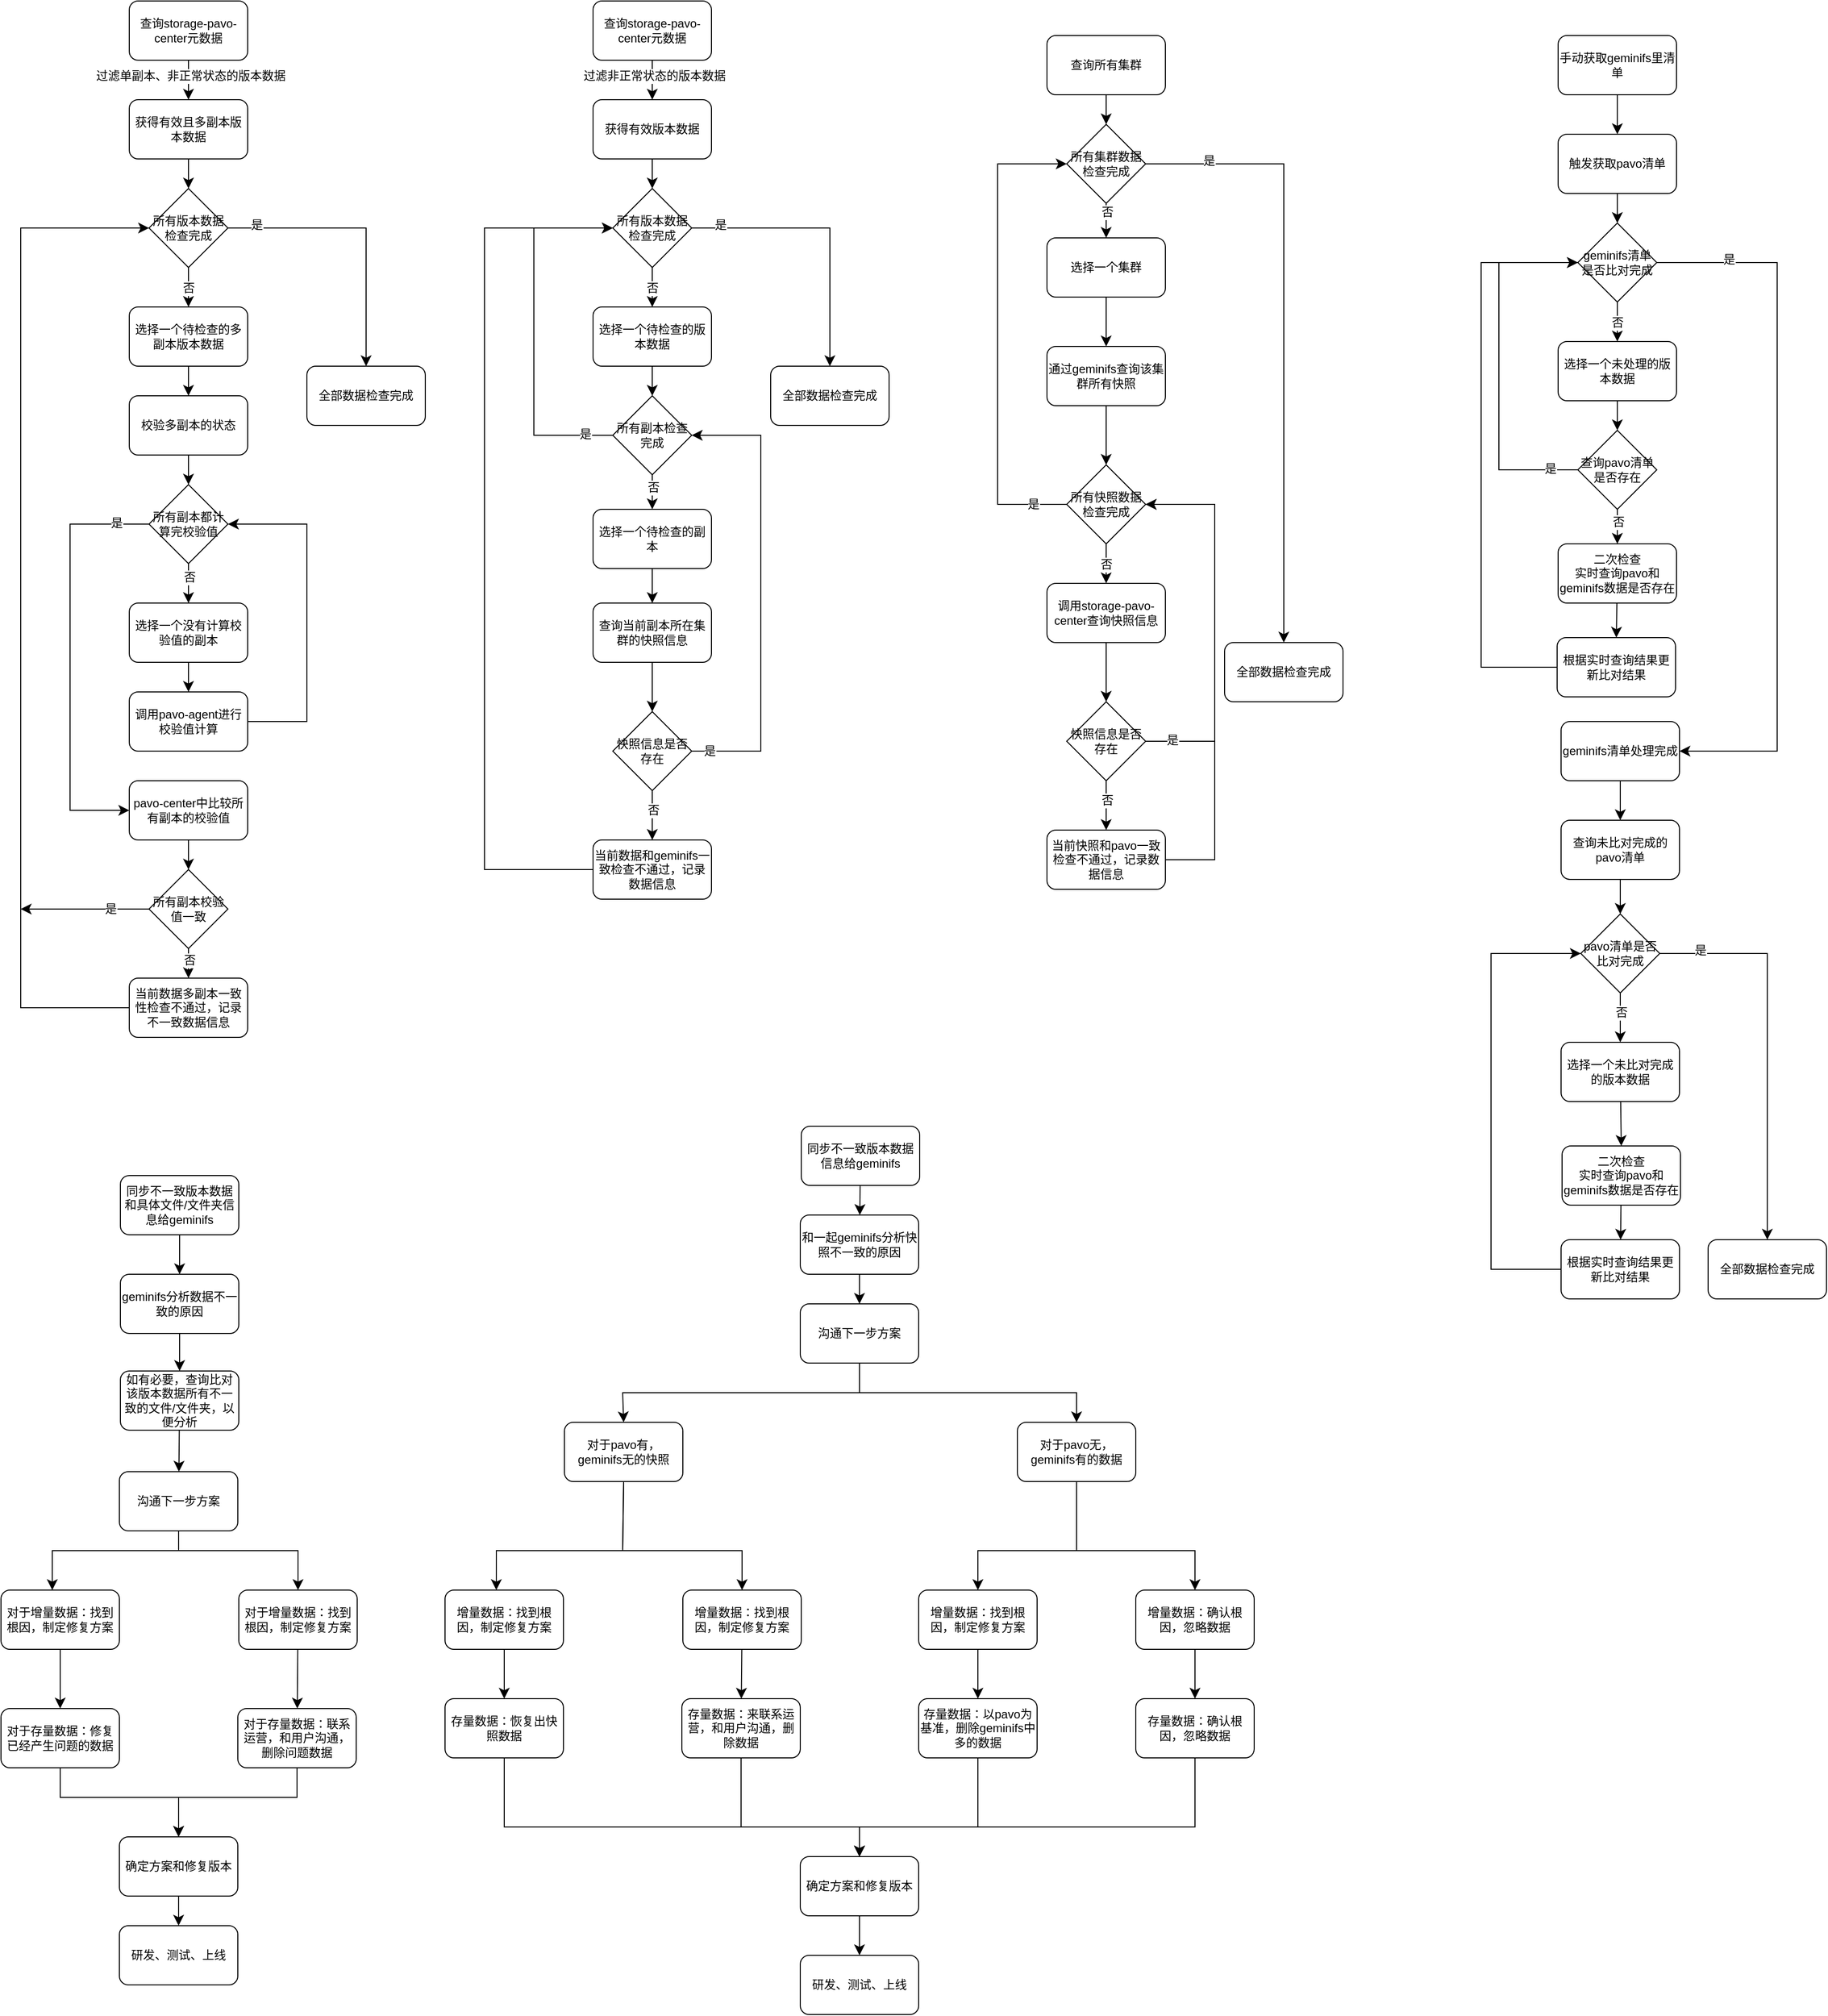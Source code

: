 <mxfile version="24.5.5" type="github" pages="2">
  <diagram name="Page-1" id="M3JNiA5_NImXu8p_yaSI">
    <mxGraphModel dx="711" dy="901" grid="0" gridSize="10" guides="1" tooltips="1" connect="1" arrows="1" fold="1" page="0" pageScale="1" pageWidth="827" pageHeight="1169" math="0" shadow="0">
      <root>
        <mxCell id="0" />
        <mxCell id="1" parent="0" />
        <mxCell id="UoHPOTDV9lwwoDKgp1wP-25" value="" style="edgeStyle=none;curved=1;rounded=0;orthogonalLoop=1;jettySize=auto;html=1;fontSize=12;startSize=8;endSize=8;" parent="1" source="UoHPOTDV9lwwoDKgp1wP-27" target="UoHPOTDV9lwwoDKgp1wP-28" edge="1">
          <mxGeometry relative="1" as="geometry" />
        </mxCell>
        <mxCell id="UoHPOTDV9lwwoDKgp1wP-26" value="过滤单副本、非正常状态的版本数据" style="edgeLabel;html=1;align=center;verticalAlign=middle;resizable=0;points=[];fontSize=12;" parent="UoHPOTDV9lwwoDKgp1wP-25" vertex="1" connectable="0">
          <mxGeometry x="-0.22" y="2" relative="1" as="geometry">
            <mxPoint as="offset" />
          </mxGeometry>
        </mxCell>
        <mxCell id="UoHPOTDV9lwwoDKgp1wP-27" value="查询storage-pavo-center元数据" style="rounded=1;whiteSpace=wrap;html=1;" parent="1" vertex="1">
          <mxGeometry x="1010" y="70" width="120" height="60" as="geometry" />
        </mxCell>
        <mxCell id="UoHPOTDV9lwwoDKgp1wP-30" value="" style="edgeStyle=none;curved=1;rounded=0;orthogonalLoop=1;jettySize=auto;html=1;fontSize=12;startSize=8;endSize=8;" parent="1" source="UoHPOTDV9lwwoDKgp1wP-28" target="UoHPOTDV9lwwoDKgp1wP-29" edge="1">
          <mxGeometry relative="1" as="geometry" />
        </mxCell>
        <mxCell id="UoHPOTDV9lwwoDKgp1wP-28" value="获得有效且多副本版本数据" style="rounded=1;whiteSpace=wrap;html=1;" parent="1" vertex="1">
          <mxGeometry x="1010" y="170" width="120" height="60" as="geometry" />
        </mxCell>
        <mxCell id="UoHPOTDV9lwwoDKgp1wP-33" value="" style="edgeStyle=none;curved=1;rounded=0;orthogonalLoop=1;jettySize=auto;html=1;fontSize=12;startSize=8;endSize=8;" parent="1" source="UoHPOTDV9lwwoDKgp1wP-29" target="UoHPOTDV9lwwoDKgp1wP-32" edge="1">
          <mxGeometry relative="1" as="geometry" />
        </mxCell>
        <mxCell id="UoHPOTDV9lwwoDKgp1wP-63" value="否" style="edgeLabel;html=1;align=center;verticalAlign=middle;resizable=0;points=[];fontSize=12;" parent="UoHPOTDV9lwwoDKgp1wP-33" vertex="1" connectable="0">
          <mxGeometry x="0.04" relative="1" as="geometry">
            <mxPoint as="offset" />
          </mxGeometry>
        </mxCell>
        <mxCell id="UoHPOTDV9lwwoDKgp1wP-67" style="edgeStyle=none;curved=0;rounded=0;orthogonalLoop=1;jettySize=auto;html=1;exitX=1;exitY=0.5;exitDx=0;exitDy=0;entryX=0.5;entryY=0;entryDx=0;entryDy=0;fontSize=12;startSize=8;endSize=8;" parent="1" source="UoHPOTDV9lwwoDKgp1wP-29" target="UoHPOTDV9lwwoDKgp1wP-66" edge="1">
          <mxGeometry relative="1" as="geometry">
            <Array as="points">
              <mxPoint x="1250" y="300" />
            </Array>
          </mxGeometry>
        </mxCell>
        <mxCell id="UoHPOTDV9lwwoDKgp1wP-68" value="是" style="edgeLabel;html=1;align=center;verticalAlign=middle;resizable=0;points=[];fontSize=12;" parent="UoHPOTDV9lwwoDKgp1wP-67" vertex="1" connectable="0">
          <mxGeometry x="-0.797" y="3" relative="1" as="geometry">
            <mxPoint as="offset" />
          </mxGeometry>
        </mxCell>
        <mxCell id="UoHPOTDV9lwwoDKgp1wP-29" value="所有版本数据检查完成" style="rhombus;whiteSpace=wrap;html=1;" parent="1" vertex="1">
          <mxGeometry x="1030" y="260" width="80" height="80" as="geometry" />
        </mxCell>
        <mxCell id="UoHPOTDV9lwwoDKgp1wP-36" value="" style="edgeStyle=none;curved=1;rounded=0;orthogonalLoop=1;jettySize=auto;html=1;fontSize=12;startSize=8;endSize=8;" parent="1" source="UoHPOTDV9lwwoDKgp1wP-32" target="UoHPOTDV9lwwoDKgp1wP-35" edge="1">
          <mxGeometry relative="1" as="geometry" />
        </mxCell>
        <mxCell id="UoHPOTDV9lwwoDKgp1wP-32" value="选择一个待检查的多副本版本数据" style="rounded=1;whiteSpace=wrap;html=1;" parent="1" vertex="1">
          <mxGeometry x="1010" y="380" width="120" height="60" as="geometry" />
        </mxCell>
        <mxCell id="UoHPOTDV9lwwoDKgp1wP-38" value="" style="edgeStyle=none;curved=1;rounded=0;orthogonalLoop=1;jettySize=auto;html=1;fontSize=12;startSize=8;endSize=8;" parent="1" source="UoHPOTDV9lwwoDKgp1wP-35" target="UoHPOTDV9lwwoDKgp1wP-37" edge="1">
          <mxGeometry relative="1" as="geometry" />
        </mxCell>
        <mxCell id="UoHPOTDV9lwwoDKgp1wP-35" value="校验多副本的状态" style="rounded=1;whiteSpace=wrap;html=1;" parent="1" vertex="1">
          <mxGeometry x="1010" y="470" width="120" height="60" as="geometry" />
        </mxCell>
        <mxCell id="UoHPOTDV9lwwoDKgp1wP-48" value="" style="edgeStyle=none;curved=1;rounded=0;orthogonalLoop=1;jettySize=auto;html=1;fontSize=12;startSize=8;endSize=8;entryX=0.5;entryY=0;entryDx=0;entryDy=0;" parent="1" source="UoHPOTDV9lwwoDKgp1wP-37" target="UoHPOTDV9lwwoDKgp1wP-39" edge="1">
          <mxGeometry relative="1" as="geometry" />
        </mxCell>
        <mxCell id="UoHPOTDV9lwwoDKgp1wP-52" value="否" style="edgeLabel;html=1;align=center;verticalAlign=middle;resizable=0;points=[];fontSize=12;" parent="UoHPOTDV9lwwoDKgp1wP-48" vertex="1" connectable="0">
          <mxGeometry x="-0.296" y="1" relative="1" as="geometry">
            <mxPoint as="offset" />
          </mxGeometry>
        </mxCell>
        <mxCell id="UoHPOTDV9lwwoDKgp1wP-64" style="edgeStyle=none;curved=0;rounded=0;orthogonalLoop=1;jettySize=auto;html=1;exitX=0;exitY=0.5;exitDx=0;exitDy=0;entryX=0;entryY=0.5;entryDx=0;entryDy=0;fontSize=12;startSize=8;endSize=8;" parent="1" source="UoHPOTDV9lwwoDKgp1wP-37" target="UoHPOTDV9lwwoDKgp1wP-42" edge="1">
          <mxGeometry relative="1" as="geometry">
            <Array as="points">
              <mxPoint x="950" y="600" />
              <mxPoint x="950" y="890" />
            </Array>
          </mxGeometry>
        </mxCell>
        <mxCell id="UoHPOTDV9lwwoDKgp1wP-65" value="是" style="edgeLabel;html=1;align=center;verticalAlign=middle;resizable=0;points=[];fontSize=12;" parent="UoHPOTDV9lwwoDKgp1wP-64" vertex="1" connectable="0">
          <mxGeometry x="-0.846" y="-1" relative="1" as="geometry">
            <mxPoint as="offset" />
          </mxGeometry>
        </mxCell>
        <mxCell id="UoHPOTDV9lwwoDKgp1wP-37" value="所有副本都计算完校验值" style="rhombus;whiteSpace=wrap;html=1;" parent="1" vertex="1">
          <mxGeometry x="1030" y="560" width="80" height="80" as="geometry" />
        </mxCell>
        <mxCell id="UoHPOTDV9lwwoDKgp1wP-49" value="" style="edgeStyle=none;curved=1;rounded=0;orthogonalLoop=1;jettySize=auto;html=1;fontSize=12;startSize=8;endSize=8;entryX=0.5;entryY=0;entryDx=0;entryDy=0;" parent="1" source="UoHPOTDV9lwwoDKgp1wP-39" target="UoHPOTDV9lwwoDKgp1wP-40" edge="1">
          <mxGeometry relative="1" as="geometry" />
        </mxCell>
        <mxCell id="UoHPOTDV9lwwoDKgp1wP-39" value="选择一个没有计算校验值的副本" style="rounded=1;whiteSpace=wrap;html=1;" parent="1" vertex="1">
          <mxGeometry x="1010" y="680" width="120" height="60" as="geometry" />
        </mxCell>
        <mxCell id="UoHPOTDV9lwwoDKgp1wP-40" value="调用pavo-agent进行校验值计算" style="rounded=1;whiteSpace=wrap;html=1;" parent="1" vertex="1">
          <mxGeometry x="1010" y="770" width="120" height="60" as="geometry" />
        </mxCell>
        <mxCell id="UoHPOTDV9lwwoDKgp1wP-50" value="" style="edgeStyle=none;curved=1;rounded=0;orthogonalLoop=1;jettySize=auto;html=1;fontSize=12;startSize=8;endSize=8;" parent="1" source="UoHPOTDV9lwwoDKgp1wP-42" target="UoHPOTDV9lwwoDKgp1wP-45" edge="1">
          <mxGeometry relative="1" as="geometry" />
        </mxCell>
        <mxCell id="UoHPOTDV9lwwoDKgp1wP-42" value="pavo-center中比较所有副本的校验值" style="rounded=1;whiteSpace=wrap;html=1;" parent="1" vertex="1">
          <mxGeometry x="1010" y="860" width="120" height="60" as="geometry" />
        </mxCell>
        <mxCell id="UoHPOTDV9lwwoDKgp1wP-58" value="" style="edgeStyle=none;curved=1;rounded=0;orthogonalLoop=1;jettySize=auto;html=1;fontSize=12;startSize=8;endSize=8;" parent="1" source="UoHPOTDV9lwwoDKgp1wP-45" target="UoHPOTDV9lwwoDKgp1wP-54" edge="1">
          <mxGeometry relative="1" as="geometry" />
        </mxCell>
        <mxCell id="UoHPOTDV9lwwoDKgp1wP-59" value="否" style="edgeLabel;html=1;align=center;verticalAlign=middle;resizable=0;points=[];fontSize=12;" parent="UoHPOTDV9lwwoDKgp1wP-58" vertex="1" connectable="0">
          <mxGeometry x="-0.214" y="1" relative="1" as="geometry">
            <mxPoint as="offset" />
          </mxGeometry>
        </mxCell>
        <mxCell id="UoHPOTDV9lwwoDKgp1wP-69" style="edgeStyle=none;curved=0;rounded=0;orthogonalLoop=1;jettySize=auto;html=1;exitX=1;exitY=0.5;exitDx=0;exitDy=0;entryX=1;entryY=0.5;entryDx=0;entryDy=0;fontSize=12;startSize=8;endSize=8;" parent="1" source="UoHPOTDV9lwwoDKgp1wP-40" target="UoHPOTDV9lwwoDKgp1wP-37" edge="1">
          <mxGeometry relative="1" as="geometry">
            <Array as="points">
              <mxPoint x="1190" y="800" />
              <mxPoint x="1190" y="600" />
            </Array>
          </mxGeometry>
        </mxCell>
        <mxCell id="UoHPOTDV9lwwoDKgp1wP-45" value="所有副本校验值一致" style="rhombus;whiteSpace=wrap;html=1;" parent="1" vertex="1">
          <mxGeometry x="1030" y="950" width="80" height="80" as="geometry" />
        </mxCell>
        <mxCell id="UoHPOTDV9lwwoDKgp1wP-55" style="edgeStyle=none;curved=0;rounded=0;orthogonalLoop=1;jettySize=auto;html=1;exitX=0;exitY=0.5;exitDx=0;exitDy=0;fontSize=12;startSize=8;endSize=8;entryX=0;entryY=0.5;entryDx=0;entryDy=0;" parent="1" source="UoHPOTDV9lwwoDKgp1wP-54" target="UoHPOTDV9lwwoDKgp1wP-29" edge="1">
          <mxGeometry relative="1" as="geometry">
            <mxPoint x="950" y="600" as="targetPoint" />
            <Array as="points">
              <mxPoint x="900" y="1090" />
              <mxPoint x="900" y="300" />
            </Array>
          </mxGeometry>
        </mxCell>
        <mxCell id="UoHPOTDV9lwwoDKgp1wP-54" value="当前数据多副本一致性检查不通过，记录不一致数据信息" style="rounded=1;whiteSpace=wrap;html=1;" parent="1" vertex="1">
          <mxGeometry x="1010" y="1060" width="120" height="60" as="geometry" />
        </mxCell>
        <mxCell id="UoHPOTDV9lwwoDKgp1wP-66" value="全部数据检查完成" style="rounded=1;whiteSpace=wrap;html=1;" parent="1" vertex="1">
          <mxGeometry x="1190" y="440" width="120" height="60" as="geometry" />
        </mxCell>
        <mxCell id="UoHPOTDV9lwwoDKgp1wP-71" value="" style="edgeStyle=none;curved=1;rounded=0;orthogonalLoop=1;jettySize=auto;html=1;fontSize=12;startSize=8;endSize=8;" parent="1" source="UoHPOTDV9lwwoDKgp1wP-73" target="UoHPOTDV9lwwoDKgp1wP-75" edge="1">
          <mxGeometry relative="1" as="geometry" />
        </mxCell>
        <mxCell id="UoHPOTDV9lwwoDKgp1wP-72" value="过滤非正常状态的版本数据" style="edgeLabel;html=1;align=center;verticalAlign=middle;resizable=0;points=[];fontSize=12;" parent="UoHPOTDV9lwwoDKgp1wP-71" vertex="1" connectable="0">
          <mxGeometry x="-0.22" y="2" relative="1" as="geometry">
            <mxPoint as="offset" />
          </mxGeometry>
        </mxCell>
        <mxCell id="UoHPOTDV9lwwoDKgp1wP-73" value="查询storage-pavo-center元数据" style="rounded=1;whiteSpace=wrap;html=1;" parent="1" vertex="1">
          <mxGeometry x="1480" y="70" width="120" height="60" as="geometry" />
        </mxCell>
        <mxCell id="UoHPOTDV9lwwoDKgp1wP-74" value="" style="edgeStyle=none;curved=1;rounded=0;orthogonalLoop=1;jettySize=auto;html=1;fontSize=12;startSize=8;endSize=8;" parent="1" source="UoHPOTDV9lwwoDKgp1wP-75" target="UoHPOTDV9lwwoDKgp1wP-80" edge="1">
          <mxGeometry relative="1" as="geometry" />
        </mxCell>
        <mxCell id="UoHPOTDV9lwwoDKgp1wP-75" value="获得有效版本数据" style="rounded=1;whiteSpace=wrap;html=1;" parent="1" vertex="1">
          <mxGeometry x="1480" y="170" width="120" height="60" as="geometry" />
        </mxCell>
        <mxCell id="UoHPOTDV9lwwoDKgp1wP-76" value="" style="edgeStyle=none;curved=1;rounded=0;orthogonalLoop=1;jettySize=auto;html=1;fontSize=12;startSize=8;endSize=8;" parent="1" source="UoHPOTDV9lwwoDKgp1wP-80" target="UoHPOTDV9lwwoDKgp1wP-82" edge="1">
          <mxGeometry relative="1" as="geometry" />
        </mxCell>
        <mxCell id="UoHPOTDV9lwwoDKgp1wP-77" value="否" style="edgeLabel;html=1;align=center;verticalAlign=middle;resizable=0;points=[];fontSize=12;" parent="UoHPOTDV9lwwoDKgp1wP-76" vertex="1" connectable="0">
          <mxGeometry x="0.04" relative="1" as="geometry">
            <mxPoint as="offset" />
          </mxGeometry>
        </mxCell>
        <mxCell id="UoHPOTDV9lwwoDKgp1wP-78" style="edgeStyle=none;curved=0;rounded=0;orthogonalLoop=1;jettySize=auto;html=1;exitX=1;exitY=0.5;exitDx=0;exitDy=0;entryX=0.5;entryY=0;entryDx=0;entryDy=0;fontSize=12;startSize=8;endSize=8;" parent="1" source="UoHPOTDV9lwwoDKgp1wP-80" target="UoHPOTDV9lwwoDKgp1wP-103" edge="1">
          <mxGeometry relative="1" as="geometry">
            <Array as="points">
              <mxPoint x="1720" y="300" />
            </Array>
          </mxGeometry>
        </mxCell>
        <mxCell id="UoHPOTDV9lwwoDKgp1wP-79" value="是" style="edgeLabel;html=1;align=center;verticalAlign=middle;resizable=0;points=[];fontSize=12;" parent="UoHPOTDV9lwwoDKgp1wP-78" vertex="1" connectable="0">
          <mxGeometry x="-0.797" y="3" relative="1" as="geometry">
            <mxPoint as="offset" />
          </mxGeometry>
        </mxCell>
        <mxCell id="UoHPOTDV9lwwoDKgp1wP-80" value="所有版本数据检查完成" style="rhombus;whiteSpace=wrap;html=1;" parent="1" vertex="1">
          <mxGeometry x="1500" y="260" width="80" height="80" as="geometry" />
        </mxCell>
        <mxCell id="UoHPOTDV9lwwoDKgp1wP-104" value="" style="edgeStyle=none;curved=1;rounded=0;orthogonalLoop=1;jettySize=auto;html=1;fontSize=12;startSize=8;endSize=8;" parent="1" source="UoHPOTDV9lwwoDKgp1wP-82" target="UoHPOTDV9lwwoDKgp1wP-89" edge="1">
          <mxGeometry relative="1" as="geometry" />
        </mxCell>
        <mxCell id="UoHPOTDV9lwwoDKgp1wP-82" value="选择一个待检查的版本数据" style="rounded=1;whiteSpace=wrap;html=1;" parent="1" vertex="1">
          <mxGeometry x="1480" y="380" width="120" height="60" as="geometry" />
        </mxCell>
        <mxCell id="UoHPOTDV9lwwoDKgp1wP-85" value="" style="edgeStyle=none;curved=1;rounded=0;orthogonalLoop=1;jettySize=auto;html=1;fontSize=12;startSize=8;endSize=8;entryX=0.5;entryY=0;entryDx=0;entryDy=0;" parent="1" source="UoHPOTDV9lwwoDKgp1wP-89" target="UoHPOTDV9lwwoDKgp1wP-91" edge="1">
          <mxGeometry relative="1" as="geometry" />
        </mxCell>
        <mxCell id="UoHPOTDV9lwwoDKgp1wP-86" value="否" style="edgeLabel;html=1;align=center;verticalAlign=middle;resizable=0;points=[];fontSize=12;" parent="UoHPOTDV9lwwoDKgp1wP-85" vertex="1" connectable="0">
          <mxGeometry x="-0.296" y="1" relative="1" as="geometry">
            <mxPoint as="offset" />
          </mxGeometry>
        </mxCell>
        <mxCell id="UoHPOTDV9lwwoDKgp1wP-87" style="edgeStyle=none;curved=0;rounded=0;orthogonalLoop=1;jettySize=auto;html=1;exitX=0;exitY=0.5;exitDx=0;exitDy=0;entryX=0;entryY=0.5;entryDx=0;entryDy=0;fontSize=12;startSize=8;endSize=8;" parent="1" source="UoHPOTDV9lwwoDKgp1wP-89" target="UoHPOTDV9lwwoDKgp1wP-80" edge="1">
          <mxGeometry relative="1" as="geometry">
            <Array as="points">
              <mxPoint x="1420" y="510" />
              <mxPoint x="1420" y="300" />
            </Array>
          </mxGeometry>
        </mxCell>
        <mxCell id="UoHPOTDV9lwwoDKgp1wP-88" value="是" style="edgeLabel;html=1;align=center;verticalAlign=middle;resizable=0;points=[];fontSize=12;" parent="UoHPOTDV9lwwoDKgp1wP-87" vertex="1" connectable="0">
          <mxGeometry x="-0.846" y="-1" relative="1" as="geometry">
            <mxPoint as="offset" />
          </mxGeometry>
        </mxCell>
        <mxCell id="UoHPOTDV9lwwoDKgp1wP-89" value="所有副本检查完成" style="rhombus;whiteSpace=wrap;html=1;" parent="1" vertex="1">
          <mxGeometry x="1500" y="470" width="80" height="80" as="geometry" />
        </mxCell>
        <mxCell id="UoHPOTDV9lwwoDKgp1wP-90" value="" style="edgeStyle=none;curved=1;rounded=0;orthogonalLoop=1;jettySize=auto;html=1;fontSize=12;startSize=8;endSize=8;entryX=0.5;entryY=0;entryDx=0;entryDy=0;" parent="1" source="UoHPOTDV9lwwoDKgp1wP-91" target="UoHPOTDV9lwwoDKgp1wP-93" edge="1">
          <mxGeometry relative="1" as="geometry" />
        </mxCell>
        <mxCell id="UoHPOTDV9lwwoDKgp1wP-91" value="选择一个待检查的副本" style="rounded=1;whiteSpace=wrap;html=1;" parent="1" vertex="1">
          <mxGeometry x="1480" y="585" width="120" height="60" as="geometry" />
        </mxCell>
        <mxCell id="UoHPOTDV9lwwoDKgp1wP-105" value="" style="edgeStyle=none;curved=1;rounded=0;orthogonalLoop=1;jettySize=auto;html=1;fontSize=12;startSize=8;endSize=8;" parent="1" source="UoHPOTDV9lwwoDKgp1wP-93" target="UoHPOTDV9lwwoDKgp1wP-100" edge="1">
          <mxGeometry relative="1" as="geometry" />
        </mxCell>
        <mxCell id="UoHPOTDV9lwwoDKgp1wP-93" value="查询当前副本所在集群的快照信息" style="rounded=1;whiteSpace=wrap;html=1;" parent="1" vertex="1">
          <mxGeometry x="1480" y="680" width="120" height="60" as="geometry" />
        </mxCell>
        <mxCell id="UoHPOTDV9lwwoDKgp1wP-96" value="" style="edgeStyle=none;curved=1;rounded=0;orthogonalLoop=1;jettySize=auto;html=1;fontSize=12;startSize=8;endSize=8;" parent="1" source="UoHPOTDV9lwwoDKgp1wP-100" target="UoHPOTDV9lwwoDKgp1wP-102" edge="1">
          <mxGeometry relative="1" as="geometry" />
        </mxCell>
        <mxCell id="UoHPOTDV9lwwoDKgp1wP-97" value="否" style="edgeLabel;html=1;align=center;verticalAlign=middle;resizable=0;points=[];fontSize=12;" parent="UoHPOTDV9lwwoDKgp1wP-96" vertex="1" connectable="0">
          <mxGeometry x="-0.214" y="1" relative="1" as="geometry">
            <mxPoint as="offset" />
          </mxGeometry>
        </mxCell>
        <mxCell id="UoHPOTDV9lwwoDKgp1wP-98" style="edgeStyle=none;curved=0;rounded=0;orthogonalLoop=1;jettySize=auto;html=1;exitX=1;exitY=0.5;exitDx=0;exitDy=0;entryX=1;entryY=0.5;entryDx=0;entryDy=0;fontSize=12;startSize=8;endSize=8;" parent="1" source="UoHPOTDV9lwwoDKgp1wP-100" target="UoHPOTDV9lwwoDKgp1wP-89" edge="1">
          <mxGeometry relative="1" as="geometry">
            <Array as="points">
              <mxPoint x="1650" y="830" />
              <mxPoint x="1650" y="510" />
            </Array>
          </mxGeometry>
        </mxCell>
        <mxCell id="UoHPOTDV9lwwoDKgp1wP-99" value="是" style="edgeLabel;html=1;align=center;verticalAlign=middle;resizable=0;points=[];fontSize=12;" parent="UoHPOTDV9lwwoDKgp1wP-98" vertex="1" connectable="0">
          <mxGeometry x="-0.923" relative="1" as="geometry">
            <mxPoint as="offset" />
          </mxGeometry>
        </mxCell>
        <mxCell id="UoHPOTDV9lwwoDKgp1wP-100" value="快照信息是否存在" style="rhombus;whiteSpace=wrap;html=1;" parent="1" vertex="1">
          <mxGeometry x="1500" y="790" width="80" height="80" as="geometry" />
        </mxCell>
        <mxCell id="UoHPOTDV9lwwoDKgp1wP-101" style="edgeStyle=none;curved=0;rounded=0;orthogonalLoop=1;jettySize=auto;html=1;exitX=0;exitY=0.5;exitDx=0;exitDy=0;fontSize=12;startSize=8;endSize=8;entryX=0;entryY=0.5;entryDx=0;entryDy=0;" parent="1" source="UoHPOTDV9lwwoDKgp1wP-102" target="UoHPOTDV9lwwoDKgp1wP-80" edge="1">
          <mxGeometry relative="1" as="geometry">
            <mxPoint x="1420" y="600" as="targetPoint" />
            <Array as="points">
              <mxPoint x="1370" y="950" />
              <mxPoint x="1370" y="300" />
            </Array>
          </mxGeometry>
        </mxCell>
        <mxCell id="UoHPOTDV9lwwoDKgp1wP-102" value="当前数据和geminifs一致检查不通过，记录数据信息" style="rounded=1;whiteSpace=wrap;html=1;" parent="1" vertex="1">
          <mxGeometry x="1480" y="920" width="120" height="60" as="geometry" />
        </mxCell>
        <mxCell id="UoHPOTDV9lwwoDKgp1wP-103" value="全部数据检查完成" style="rounded=1;whiteSpace=wrap;html=1;" parent="1" vertex="1">
          <mxGeometry x="1660" y="440" width="120" height="60" as="geometry" />
        </mxCell>
        <mxCell id="UoHPOTDV9lwwoDKgp1wP-144" value="" style="edgeStyle=none;curved=1;rounded=0;orthogonalLoop=1;jettySize=auto;html=1;fontSize=12;startSize=8;endSize=8;" parent="1" source="UoHPOTDV9lwwoDKgp1wP-108" target="UoHPOTDV9lwwoDKgp1wP-115" edge="1">
          <mxGeometry relative="1" as="geometry" />
        </mxCell>
        <mxCell id="UoHPOTDV9lwwoDKgp1wP-108" value="通过geminifs查询该集群所有快照" style="rounded=1;whiteSpace=wrap;html=1;" parent="1" vertex="1">
          <mxGeometry x="1940" y="420" width="120" height="60" as="geometry" />
        </mxCell>
        <mxCell id="UoHPOTDV9lwwoDKgp1wP-111" value="" style="edgeStyle=none;curved=1;rounded=0;orthogonalLoop=1;jettySize=auto;html=1;fontSize=12;startSize=8;endSize=8;" parent="1" source="UoHPOTDV9lwwoDKgp1wP-115" target="UoHPOTDV9lwwoDKgp1wP-117" edge="1">
          <mxGeometry relative="1" as="geometry" />
        </mxCell>
        <mxCell id="UoHPOTDV9lwwoDKgp1wP-112" value="否" style="edgeLabel;html=1;align=center;verticalAlign=middle;resizable=0;points=[];fontSize=12;" parent="UoHPOTDV9lwwoDKgp1wP-111" vertex="1" connectable="0">
          <mxGeometry x="0.04" relative="1" as="geometry">
            <mxPoint as="offset" />
          </mxGeometry>
        </mxCell>
        <mxCell id="UoHPOTDV9lwwoDKgp1wP-113" style="edgeStyle=none;curved=0;rounded=0;orthogonalLoop=1;jettySize=auto;html=1;exitX=1;exitY=0.5;exitDx=0;exitDy=0;entryX=0.5;entryY=0;entryDx=0;entryDy=0;fontSize=12;startSize=8;endSize=8;" parent="1" source="UoHPOTDV9lwwoDKgp1wP-135" target="UoHPOTDV9lwwoDKgp1wP-134" edge="1">
          <mxGeometry relative="1" as="geometry">
            <Array as="points">
              <mxPoint x="2180" y="235" />
            </Array>
          </mxGeometry>
        </mxCell>
        <mxCell id="UoHPOTDV9lwwoDKgp1wP-114" value="是" style="edgeLabel;html=1;align=center;verticalAlign=middle;resizable=0;points=[];fontSize=12;" parent="UoHPOTDV9lwwoDKgp1wP-113" vertex="1" connectable="0">
          <mxGeometry x="-0.797" y="3" relative="1" as="geometry">
            <mxPoint as="offset" />
          </mxGeometry>
        </mxCell>
        <mxCell id="UoHPOTDV9lwwoDKgp1wP-145" style="edgeStyle=none;curved=0;rounded=0;orthogonalLoop=1;jettySize=auto;html=1;exitX=0;exitY=0.5;exitDx=0;exitDy=0;entryX=0;entryY=0.5;entryDx=0;entryDy=0;fontSize=12;startSize=8;endSize=8;" parent="1" source="UoHPOTDV9lwwoDKgp1wP-115" target="UoHPOTDV9lwwoDKgp1wP-135" edge="1">
          <mxGeometry relative="1" as="geometry">
            <Array as="points">
              <mxPoint x="1890" y="580" />
              <mxPoint x="1890" y="235" />
            </Array>
          </mxGeometry>
        </mxCell>
        <mxCell id="UoHPOTDV9lwwoDKgp1wP-146" value="是" style="edgeLabel;html=1;align=center;verticalAlign=middle;resizable=0;points=[];fontSize=12;" parent="UoHPOTDV9lwwoDKgp1wP-145" vertex="1" connectable="0">
          <mxGeometry x="-0.857" relative="1" as="geometry">
            <mxPoint as="offset" />
          </mxGeometry>
        </mxCell>
        <mxCell id="UoHPOTDV9lwwoDKgp1wP-115" value="所有快照数据检查完成" style="rhombus;whiteSpace=wrap;html=1;" parent="1" vertex="1">
          <mxGeometry x="1960" y="540" width="80" height="80" as="geometry" />
        </mxCell>
        <mxCell id="UoHPOTDV9lwwoDKgp1wP-139" value="" style="edgeStyle=none;curved=1;rounded=0;orthogonalLoop=1;jettySize=auto;html=1;fontSize=12;startSize=8;endSize=8;" parent="1" source="UoHPOTDV9lwwoDKgp1wP-117" target="UoHPOTDV9lwwoDKgp1wP-131" edge="1">
          <mxGeometry relative="1" as="geometry" />
        </mxCell>
        <mxCell id="UoHPOTDV9lwwoDKgp1wP-117" value="调用storage-pavo-center查询快照信息" style="rounded=1;whiteSpace=wrap;html=1;" parent="1" vertex="1">
          <mxGeometry x="1940" y="660" width="120" height="60" as="geometry" />
        </mxCell>
        <mxCell id="UoHPOTDV9lwwoDKgp1wP-127" value="" style="edgeStyle=none;curved=1;rounded=0;orthogonalLoop=1;jettySize=auto;html=1;fontSize=12;startSize=8;endSize=8;" parent="1" source="UoHPOTDV9lwwoDKgp1wP-131" target="UoHPOTDV9lwwoDKgp1wP-133" edge="1">
          <mxGeometry relative="1" as="geometry" />
        </mxCell>
        <mxCell id="UoHPOTDV9lwwoDKgp1wP-128" value="否" style="edgeLabel;html=1;align=center;verticalAlign=middle;resizable=0;points=[];fontSize=12;" parent="UoHPOTDV9lwwoDKgp1wP-127" vertex="1" connectable="0">
          <mxGeometry x="-0.214" y="1" relative="1" as="geometry">
            <mxPoint as="offset" />
          </mxGeometry>
        </mxCell>
        <mxCell id="UoHPOTDV9lwwoDKgp1wP-148" style="edgeStyle=none;curved=0;rounded=0;orthogonalLoop=1;jettySize=auto;html=1;exitX=1;exitY=0.5;exitDx=0;exitDy=0;entryX=1;entryY=0.5;entryDx=0;entryDy=0;fontSize=12;startSize=8;endSize=8;" parent="1" source="UoHPOTDV9lwwoDKgp1wP-131" target="UoHPOTDV9lwwoDKgp1wP-115" edge="1">
          <mxGeometry relative="1" as="geometry">
            <Array as="points">
              <mxPoint x="2110" y="820" />
              <mxPoint x="2110" y="580" />
            </Array>
          </mxGeometry>
        </mxCell>
        <mxCell id="UoHPOTDV9lwwoDKgp1wP-149" value="是" style="edgeLabel;html=1;align=center;verticalAlign=middle;resizable=0;points=[];fontSize=12;" parent="UoHPOTDV9lwwoDKgp1wP-148" vertex="1" connectable="0">
          <mxGeometry x="-0.857" y="1" relative="1" as="geometry">
            <mxPoint as="offset" />
          </mxGeometry>
        </mxCell>
        <mxCell id="UoHPOTDV9lwwoDKgp1wP-131" value="快照信息是否存在" style="rhombus;whiteSpace=wrap;html=1;" parent="1" vertex="1">
          <mxGeometry x="1960" y="780" width="80" height="80" as="geometry" />
        </mxCell>
        <mxCell id="UoHPOTDV9lwwoDKgp1wP-147" style="edgeStyle=none;curved=0;rounded=0;orthogonalLoop=1;jettySize=auto;html=1;exitX=1;exitY=0.5;exitDx=0;exitDy=0;entryX=1;entryY=0.5;entryDx=0;entryDy=0;fontSize=12;startSize=8;endSize=8;" parent="1" source="UoHPOTDV9lwwoDKgp1wP-133" target="UoHPOTDV9lwwoDKgp1wP-115" edge="1">
          <mxGeometry relative="1" as="geometry">
            <Array as="points">
              <mxPoint x="2110" y="940" />
              <mxPoint x="2110" y="580" />
            </Array>
          </mxGeometry>
        </mxCell>
        <mxCell id="UoHPOTDV9lwwoDKgp1wP-133" value="当前快照和pavo一致检查不通过，记录数据信息" style="rounded=1;whiteSpace=wrap;html=1;" parent="1" vertex="1">
          <mxGeometry x="1940" y="910" width="120" height="60" as="geometry" />
        </mxCell>
        <mxCell id="UoHPOTDV9lwwoDKgp1wP-134" value="全部数据检查完成" style="rounded=1;whiteSpace=wrap;html=1;" parent="1" vertex="1">
          <mxGeometry x="2120" y="720" width="120" height="60" as="geometry" />
        </mxCell>
        <mxCell id="UoHPOTDV9lwwoDKgp1wP-141" value="" style="edgeStyle=none;curved=1;rounded=0;orthogonalLoop=1;jettySize=auto;html=1;fontSize=12;startSize=8;endSize=8;" parent="1" source="UoHPOTDV9lwwoDKgp1wP-135" target="UoHPOTDV9lwwoDKgp1wP-140" edge="1">
          <mxGeometry relative="1" as="geometry" />
        </mxCell>
        <mxCell id="UoHPOTDV9lwwoDKgp1wP-143" value="否" style="edgeLabel;html=1;align=center;verticalAlign=middle;resizable=0;points=[];fontSize=12;" parent="UoHPOTDV9lwwoDKgp1wP-141" vertex="1" connectable="0">
          <mxGeometry x="-0.509" y="1" relative="1" as="geometry">
            <mxPoint as="offset" />
          </mxGeometry>
        </mxCell>
        <mxCell id="UoHPOTDV9lwwoDKgp1wP-135" value="所有集群数据检查完成" style="rhombus;whiteSpace=wrap;html=1;" parent="1" vertex="1">
          <mxGeometry x="1960" y="195" width="80" height="80" as="geometry" />
        </mxCell>
        <mxCell id="UoHPOTDV9lwwoDKgp1wP-137" value="" style="edgeStyle=none;curved=1;rounded=0;orthogonalLoop=1;jettySize=auto;html=1;fontSize=12;startSize=8;endSize=8;" parent="1" source="UoHPOTDV9lwwoDKgp1wP-136" target="UoHPOTDV9lwwoDKgp1wP-135" edge="1">
          <mxGeometry relative="1" as="geometry" />
        </mxCell>
        <mxCell id="UoHPOTDV9lwwoDKgp1wP-136" value="查询所有集群" style="rounded=1;whiteSpace=wrap;html=1;" parent="1" vertex="1">
          <mxGeometry x="1940" y="105" width="120" height="60" as="geometry" />
        </mxCell>
        <mxCell id="UoHPOTDV9lwwoDKgp1wP-142" value="" style="edgeStyle=none;curved=1;rounded=0;orthogonalLoop=1;jettySize=auto;html=1;fontSize=12;startSize=8;endSize=8;" parent="1" source="UoHPOTDV9lwwoDKgp1wP-140" target="UoHPOTDV9lwwoDKgp1wP-108" edge="1">
          <mxGeometry relative="1" as="geometry" />
        </mxCell>
        <mxCell id="UoHPOTDV9lwwoDKgp1wP-140" value="选择一个集群" style="rounded=1;whiteSpace=wrap;html=1;" parent="1" vertex="1">
          <mxGeometry x="1940" y="310" width="120" height="60" as="geometry" />
        </mxCell>
        <mxCell id="UoHPOTDV9lwwoDKgp1wP-152" value="" style="edgeStyle=none;curved=1;rounded=0;orthogonalLoop=1;jettySize=auto;html=1;fontSize=12;startSize=8;endSize=8;" parent="1" source="UoHPOTDV9lwwoDKgp1wP-150" target="UoHPOTDV9lwwoDKgp1wP-151" edge="1">
          <mxGeometry relative="1" as="geometry" />
        </mxCell>
        <mxCell id="UoHPOTDV9lwwoDKgp1wP-150" value="同步不一致版本数据和具体文件/文件夹信息给geminifs" style="rounded=1;whiteSpace=wrap;html=1;" parent="1" vertex="1">
          <mxGeometry x="1001" y="1260" width="120" height="60" as="geometry" />
        </mxCell>
        <mxCell id="UoHPOTDV9lwwoDKgp1wP-154" value="" style="edgeStyle=none;curved=1;rounded=0;orthogonalLoop=1;jettySize=auto;html=1;fontSize=12;startSize=8;endSize=8;" parent="1" source="UoHPOTDV9lwwoDKgp1wP-151" target="UoHPOTDV9lwwoDKgp1wP-153" edge="1">
          <mxGeometry relative="1" as="geometry" />
        </mxCell>
        <mxCell id="UoHPOTDV9lwwoDKgp1wP-151" value="geminifs分析数据不一致的原因" style="rounded=1;whiteSpace=wrap;html=1;" parent="1" vertex="1">
          <mxGeometry x="1001" y="1360" width="120" height="60" as="geometry" />
        </mxCell>
        <mxCell id="UoHPOTDV9lwwoDKgp1wP-156" value="" style="edgeStyle=none;curved=1;rounded=0;orthogonalLoop=1;jettySize=auto;html=1;fontSize=12;startSize=8;endSize=8;" parent="1" source="UoHPOTDV9lwwoDKgp1wP-153" target="UoHPOTDV9lwwoDKgp1wP-155" edge="1">
          <mxGeometry relative="1" as="geometry" />
        </mxCell>
        <mxCell id="UoHPOTDV9lwwoDKgp1wP-153" value="如有必要，查询比对该版本数据所有不一致的文件/文件夹，以便分析" style="rounded=1;whiteSpace=wrap;html=1;" parent="1" vertex="1">
          <mxGeometry x="1001" y="1458" width="120" height="60" as="geometry" />
        </mxCell>
        <mxCell id="UoHPOTDV9lwwoDKgp1wP-162" style="edgeStyle=none;curved=0;rounded=0;orthogonalLoop=1;jettySize=auto;html=1;exitX=0.5;exitY=1;exitDx=0;exitDy=0;entryX=0.5;entryY=0;entryDx=0;entryDy=0;fontSize=12;startSize=8;endSize=8;" parent="1" source="UoHPOTDV9lwwoDKgp1wP-155" target="UoHPOTDV9lwwoDKgp1wP-158" edge="1">
          <mxGeometry relative="1" as="geometry">
            <Array as="points">
              <mxPoint x="1060" y="1640" />
              <mxPoint x="1181" y="1640" />
            </Array>
          </mxGeometry>
        </mxCell>
        <mxCell id="UoHPOTDV9lwwoDKgp1wP-155" value="沟通下一步方案" style="rounded=1;whiteSpace=wrap;html=1;" parent="1" vertex="1">
          <mxGeometry x="1000" y="1560" width="120" height="60" as="geometry" />
        </mxCell>
        <mxCell id="UoHPOTDV9lwwoDKgp1wP-164" value="" style="edgeStyle=none;curved=1;rounded=0;orthogonalLoop=1;jettySize=auto;html=1;fontSize=12;startSize=8;endSize=8;" parent="1" source="UoHPOTDV9lwwoDKgp1wP-157" target="UoHPOTDV9lwwoDKgp1wP-159" edge="1">
          <mxGeometry relative="1" as="geometry" />
        </mxCell>
        <mxCell id="UoHPOTDV9lwwoDKgp1wP-157" value="对于增量数据：找到根因，制定修复方案" style="rounded=1;whiteSpace=wrap;html=1;" parent="1" vertex="1">
          <mxGeometry x="880" y="1680" width="120" height="60" as="geometry" />
        </mxCell>
        <mxCell id="UoHPOTDV9lwwoDKgp1wP-163" value="" style="edgeStyle=none;curved=1;rounded=0;orthogonalLoop=1;jettySize=auto;html=1;fontSize=12;startSize=8;endSize=8;" parent="1" source="UoHPOTDV9lwwoDKgp1wP-158" target="UoHPOTDV9lwwoDKgp1wP-160" edge="1">
          <mxGeometry relative="1" as="geometry" />
        </mxCell>
        <mxCell id="UoHPOTDV9lwwoDKgp1wP-158" value="对于增量数据：找到根因，制定修复方案&lt;div&gt;&lt;/div&gt;" style="rounded=1;whiteSpace=wrap;html=1;" parent="1" vertex="1">
          <mxGeometry x="1121" y="1680" width="120" height="60" as="geometry" />
        </mxCell>
        <mxCell id="UoHPOTDV9lwwoDKgp1wP-168" style="edgeStyle=none;curved=0;rounded=0;orthogonalLoop=1;jettySize=auto;html=1;exitX=0.5;exitY=1;exitDx=0;exitDy=0;entryX=0.5;entryY=0;entryDx=0;entryDy=0;fontSize=12;startSize=8;endSize=8;" parent="1" source="UoHPOTDV9lwwoDKgp1wP-159" target="UoHPOTDV9lwwoDKgp1wP-165" edge="1">
          <mxGeometry relative="1" as="geometry">
            <Array as="points">
              <mxPoint x="940" y="1890" />
              <mxPoint x="1060" y="1890" />
            </Array>
          </mxGeometry>
        </mxCell>
        <mxCell id="UoHPOTDV9lwwoDKgp1wP-159" value="对于存量数据：修复已经产生问题的数据" style="rounded=1;whiteSpace=wrap;html=1;" parent="1" vertex="1">
          <mxGeometry x="880" y="1800" width="120" height="60" as="geometry" />
        </mxCell>
        <mxCell id="UoHPOTDV9lwwoDKgp1wP-169" style="edgeStyle=none;curved=0;rounded=0;orthogonalLoop=1;jettySize=auto;html=1;exitX=0.5;exitY=1;exitDx=0;exitDy=0;entryX=0.5;entryY=0;entryDx=0;entryDy=0;fontSize=12;startSize=8;endSize=8;" parent="1" source="UoHPOTDV9lwwoDKgp1wP-160" target="UoHPOTDV9lwwoDKgp1wP-165" edge="1">
          <mxGeometry relative="1" as="geometry">
            <Array as="points">
              <mxPoint x="1180" y="1890" />
              <mxPoint x="1060" y="1890" />
            </Array>
          </mxGeometry>
        </mxCell>
        <mxCell id="UoHPOTDV9lwwoDKgp1wP-160" value="对于存量数据：联系运营，和用户沟通，删除问题数据" style="rounded=1;whiteSpace=wrap;html=1;" parent="1" vertex="1">
          <mxGeometry x="1120" y="1800" width="120" height="60" as="geometry" />
        </mxCell>
        <mxCell id="UoHPOTDV9lwwoDKgp1wP-161" style="edgeStyle=none;curved=0;rounded=0;orthogonalLoop=1;jettySize=auto;html=1;exitX=0.5;exitY=1;exitDx=0;exitDy=0;entryX=0.433;entryY=0;entryDx=0;entryDy=0;entryPerimeter=0;fontSize=12;startSize=8;endSize=8;" parent="1" source="UoHPOTDV9lwwoDKgp1wP-155" target="UoHPOTDV9lwwoDKgp1wP-157" edge="1">
          <mxGeometry relative="1" as="geometry">
            <Array as="points">
              <mxPoint x="1060" y="1640" />
              <mxPoint x="932" y="1640" />
            </Array>
          </mxGeometry>
        </mxCell>
        <mxCell id="UoHPOTDV9lwwoDKgp1wP-167" value="" style="edgeStyle=none;curved=1;rounded=0;orthogonalLoop=1;jettySize=auto;html=1;fontSize=12;startSize=8;endSize=8;" parent="1" source="UoHPOTDV9lwwoDKgp1wP-165" target="UoHPOTDV9lwwoDKgp1wP-166" edge="1">
          <mxGeometry relative="1" as="geometry" />
        </mxCell>
        <mxCell id="UoHPOTDV9lwwoDKgp1wP-165" value="确定方案和修复版本" style="rounded=1;whiteSpace=wrap;html=1;" parent="1" vertex="1">
          <mxGeometry x="1000" y="1930" width="120" height="60" as="geometry" />
        </mxCell>
        <mxCell id="UoHPOTDV9lwwoDKgp1wP-166" value="研发、测试、上线" style="rounded=1;whiteSpace=wrap;html=1;" parent="1" vertex="1">
          <mxGeometry x="1000" y="2020" width="120" height="60" as="geometry" />
        </mxCell>
        <mxCell id="UoHPOTDV9lwwoDKgp1wP-278" value="" style="edgeStyle=none;curved=1;rounded=0;orthogonalLoop=1;jettySize=auto;html=1;fontSize=12;startSize=8;endSize=8;" parent="1" source="UoHPOTDV9lwwoDKgp1wP-279" target="UoHPOTDV9lwwoDKgp1wP-281" edge="1">
          <mxGeometry relative="1" as="geometry" />
        </mxCell>
        <mxCell id="UoHPOTDV9lwwoDKgp1wP-279" value="同步不一致版本数据信息给geminifs" style="rounded=1;whiteSpace=wrap;html=1;" parent="1" vertex="1">
          <mxGeometry x="1691" y="1210" width="120" height="60" as="geometry" />
        </mxCell>
        <mxCell id="UoHPOTDV9lwwoDKgp1wP-318" value="" style="edgeStyle=none;curved=1;rounded=0;orthogonalLoop=1;jettySize=auto;html=1;fontSize=12;startSize=8;endSize=8;" parent="1" source="UoHPOTDV9lwwoDKgp1wP-281" target="UoHPOTDV9lwwoDKgp1wP-313" edge="1">
          <mxGeometry relative="1" as="geometry" />
        </mxCell>
        <mxCell id="UoHPOTDV9lwwoDKgp1wP-281" value="和一起geminifs分析快照不一致的原因" style="rounded=1;whiteSpace=wrap;html=1;" parent="1" vertex="1">
          <mxGeometry x="1690" y="1300" width="120" height="60" as="geometry" />
        </mxCell>
        <mxCell id="UoHPOTDV9lwwoDKgp1wP-284" style="edgeStyle=none;curved=0;rounded=0;orthogonalLoop=1;jettySize=auto;html=1;exitX=0.5;exitY=1;exitDx=0;exitDy=0;entryX=0.5;entryY=0;entryDx=0;entryDy=0;fontSize=12;startSize=8;endSize=8;" parent="1" source="UoHPOTDV9lwwoDKgp1wP-285" target="UoHPOTDV9lwwoDKgp1wP-289" edge="1">
          <mxGeometry relative="1" as="geometry">
            <Array as="points">
              <mxPoint x="1510" y="1640" />
              <mxPoint x="1631" y="1640" />
            </Array>
          </mxGeometry>
        </mxCell>
        <mxCell id="UoHPOTDV9lwwoDKgp1wP-285" value="对于pavo有，geminifs无的快照" style="rounded=1;whiteSpace=wrap;html=1;" parent="1" vertex="1">
          <mxGeometry x="1451" y="1510" width="120" height="60" as="geometry" />
        </mxCell>
        <mxCell id="UoHPOTDV9lwwoDKgp1wP-311" value="" style="edgeStyle=none;curved=1;rounded=0;orthogonalLoop=1;jettySize=auto;html=1;fontSize=12;startSize=8;endSize=8;" parent="1" source="UoHPOTDV9lwwoDKgp1wP-287" target="UoHPOTDV9lwwoDKgp1wP-309" edge="1">
          <mxGeometry relative="1" as="geometry" />
        </mxCell>
        <mxCell id="UoHPOTDV9lwwoDKgp1wP-287" value="增量数据：找到根因，制定修复方案" style="rounded=1;whiteSpace=wrap;html=1;" parent="1" vertex="1">
          <mxGeometry x="1330" y="1680" width="120" height="60" as="geometry" />
        </mxCell>
        <mxCell id="UoHPOTDV9lwwoDKgp1wP-312" value="" style="edgeStyle=none;curved=1;rounded=0;orthogonalLoop=1;jettySize=auto;html=1;fontSize=12;startSize=8;endSize=8;" parent="1" source="UoHPOTDV9lwwoDKgp1wP-289" target="UoHPOTDV9lwwoDKgp1wP-310" edge="1">
          <mxGeometry relative="1" as="geometry" />
        </mxCell>
        <mxCell id="UoHPOTDV9lwwoDKgp1wP-289" value="增量数据：找到根因，制定修复方案&lt;div&gt;&lt;/div&gt;" style="rounded=1;whiteSpace=wrap;html=1;" parent="1" vertex="1">
          <mxGeometry x="1571" y="1680" width="120" height="60" as="geometry" />
        </mxCell>
        <mxCell id="UoHPOTDV9lwwoDKgp1wP-290" style="edgeStyle=none;curved=0;rounded=0;orthogonalLoop=1;jettySize=auto;html=1;exitX=0.5;exitY=1;exitDx=0;exitDy=0;entryX=0.5;entryY=0;entryDx=0;entryDy=0;fontSize=12;startSize=8;endSize=8;" parent="1" source="UoHPOTDV9lwwoDKgp1wP-310" target="UoHPOTDV9lwwoDKgp1wP-296" edge="1">
          <mxGeometry relative="1" as="geometry">
            <Array as="points">
              <mxPoint x="1630" y="1920" />
              <mxPoint x="1750" y="1920" />
            </Array>
            <mxPoint x="1630" y="1890" as="sourcePoint" />
          </mxGeometry>
        </mxCell>
        <mxCell id="UoHPOTDV9lwwoDKgp1wP-292" style="edgeStyle=none;curved=0;rounded=0;orthogonalLoop=1;jettySize=auto;html=1;exitX=0.5;exitY=1;exitDx=0;exitDy=0;entryX=0.5;entryY=0;entryDx=0;entryDy=0;fontSize=12;startSize=8;endSize=8;" parent="1" source="UoHPOTDV9lwwoDKgp1wP-315" target="UoHPOTDV9lwwoDKgp1wP-296" edge="1">
          <mxGeometry relative="1" as="geometry">
            <Array as="points">
              <mxPoint x="1870" y="1920" />
              <mxPoint x="1750" y="1920" />
            </Array>
            <mxPoint x="1870" y="1890" as="sourcePoint" />
          </mxGeometry>
        </mxCell>
        <mxCell id="UoHPOTDV9lwwoDKgp1wP-294" style="edgeStyle=none;curved=0;rounded=0;orthogonalLoop=1;jettySize=auto;html=1;exitX=0.5;exitY=1;exitDx=0;exitDy=0;entryX=0.433;entryY=0;entryDx=0;entryDy=0;entryPerimeter=0;fontSize=12;startSize=8;endSize=8;" parent="1" source="UoHPOTDV9lwwoDKgp1wP-285" target="UoHPOTDV9lwwoDKgp1wP-287" edge="1">
          <mxGeometry relative="1" as="geometry">
            <Array as="points">
              <mxPoint x="1510" y="1640" />
              <mxPoint x="1382" y="1640" />
            </Array>
          </mxGeometry>
        </mxCell>
        <mxCell id="UoHPOTDV9lwwoDKgp1wP-295" value="" style="edgeStyle=none;curved=1;rounded=0;orthogonalLoop=1;jettySize=auto;html=1;fontSize=12;startSize=8;endSize=8;" parent="1" source="UoHPOTDV9lwwoDKgp1wP-296" target="UoHPOTDV9lwwoDKgp1wP-297" edge="1">
          <mxGeometry relative="1" as="geometry" />
        </mxCell>
        <mxCell id="UoHPOTDV9lwwoDKgp1wP-296" value="确定方案和修复版本" style="rounded=1;whiteSpace=wrap;html=1;" parent="1" vertex="1">
          <mxGeometry x="1690" y="1950" width="120" height="60" as="geometry" />
        </mxCell>
        <mxCell id="UoHPOTDV9lwwoDKgp1wP-297" value="研发、测试、上线" style="rounded=1;whiteSpace=wrap;html=1;" parent="1" vertex="1">
          <mxGeometry x="1690" y="2050" width="120" height="60" as="geometry" />
        </mxCell>
        <mxCell id="UoHPOTDV9lwwoDKgp1wP-323" style="edgeStyle=none;curved=0;rounded=0;orthogonalLoop=1;jettySize=auto;html=1;exitX=0.5;exitY=1;exitDx=0;exitDy=0;entryX=0.5;entryY=0;entryDx=0;entryDy=0;fontSize=12;startSize=8;endSize=8;" parent="1" source="UoHPOTDV9lwwoDKgp1wP-307" target="UoHPOTDV9lwwoDKgp1wP-314" edge="1">
          <mxGeometry relative="1" as="geometry">
            <Array as="points">
              <mxPoint x="1970" y="1640" />
              <mxPoint x="1870" y="1640" />
            </Array>
          </mxGeometry>
        </mxCell>
        <mxCell id="UoHPOTDV9lwwoDKgp1wP-324" style="edgeStyle=none;curved=0;rounded=0;orthogonalLoop=1;jettySize=auto;html=1;exitX=0.5;exitY=1;exitDx=0;exitDy=0;entryX=0.5;entryY=0;entryDx=0;entryDy=0;fontSize=12;startSize=8;endSize=8;" parent="1" source="UoHPOTDV9lwwoDKgp1wP-307" target="UoHPOTDV9lwwoDKgp1wP-316" edge="1">
          <mxGeometry relative="1" as="geometry">
            <Array as="points">
              <mxPoint x="1970" y="1640" />
              <mxPoint x="2090" y="1640" />
            </Array>
          </mxGeometry>
        </mxCell>
        <mxCell id="UoHPOTDV9lwwoDKgp1wP-307" value="对于pavo无，geminifs有的数据" style="rounded=1;whiteSpace=wrap;html=1;" parent="1" vertex="1">
          <mxGeometry x="1910" y="1510" width="120" height="60" as="geometry" />
        </mxCell>
        <mxCell id="UoHPOTDV9lwwoDKgp1wP-326" style="edgeStyle=none;curved=0;rounded=0;orthogonalLoop=1;jettySize=auto;html=1;exitX=0.5;exitY=1;exitDx=0;exitDy=0;entryX=0.5;entryY=0;entryDx=0;entryDy=0;fontSize=12;startSize=8;endSize=8;" parent="1" source="UoHPOTDV9lwwoDKgp1wP-309" target="UoHPOTDV9lwwoDKgp1wP-296" edge="1">
          <mxGeometry relative="1" as="geometry">
            <Array as="points">
              <mxPoint x="1390" y="1920" />
              <mxPoint x="1750" y="1920" />
            </Array>
          </mxGeometry>
        </mxCell>
        <mxCell id="UoHPOTDV9lwwoDKgp1wP-309" value="存量数据：恢复出快照数据" style="rounded=1;whiteSpace=wrap;html=1;" parent="1" vertex="1">
          <mxGeometry x="1330" y="1790" width="120" height="60" as="geometry" />
        </mxCell>
        <mxCell id="UoHPOTDV9lwwoDKgp1wP-310" value="存量数据：来联系运营，和用户沟通，删除数据" style="rounded=1;whiteSpace=wrap;html=1;" parent="1" vertex="1">
          <mxGeometry x="1570" y="1790" width="120" height="60" as="geometry" />
        </mxCell>
        <mxCell id="UoHPOTDV9lwwoDKgp1wP-319" style="edgeStyle=none;curved=0;rounded=0;orthogonalLoop=1;jettySize=auto;html=1;exitX=0.5;exitY=1;exitDx=0;exitDy=0;entryX=0.5;entryY=0;entryDx=0;entryDy=0;fontSize=12;startSize=8;endSize=8;" parent="1" source="UoHPOTDV9lwwoDKgp1wP-313" target="UoHPOTDV9lwwoDKgp1wP-285" edge="1">
          <mxGeometry relative="1" as="geometry">
            <Array as="points">
              <mxPoint x="1750" y="1480" />
              <mxPoint x="1510" y="1480" />
            </Array>
          </mxGeometry>
        </mxCell>
        <mxCell id="UoHPOTDV9lwwoDKgp1wP-320" style="edgeStyle=none;curved=0;rounded=0;orthogonalLoop=1;jettySize=auto;html=1;exitX=0.5;exitY=1;exitDx=0;exitDy=0;entryX=0.5;entryY=0;entryDx=0;entryDy=0;fontSize=12;startSize=8;endSize=8;" parent="1" source="UoHPOTDV9lwwoDKgp1wP-313" target="UoHPOTDV9lwwoDKgp1wP-307" edge="1">
          <mxGeometry relative="1" as="geometry">
            <Array as="points">
              <mxPoint x="1750" y="1480" />
              <mxPoint x="1970" y="1480" />
            </Array>
          </mxGeometry>
        </mxCell>
        <mxCell id="UoHPOTDV9lwwoDKgp1wP-313" value="沟通下一步方案" style="rounded=1;whiteSpace=wrap;html=1;" parent="1" vertex="1">
          <mxGeometry x="1690" y="1390" width="120" height="60" as="geometry" />
        </mxCell>
        <mxCell id="UoHPOTDV9lwwoDKgp1wP-321" value="" style="edgeStyle=none;curved=1;rounded=0;orthogonalLoop=1;jettySize=auto;html=1;fontSize=12;startSize=8;endSize=8;" parent="1" source="UoHPOTDV9lwwoDKgp1wP-314" target="UoHPOTDV9lwwoDKgp1wP-315" edge="1">
          <mxGeometry relative="1" as="geometry" />
        </mxCell>
        <mxCell id="UoHPOTDV9lwwoDKgp1wP-314" value="增量数据：找到根因，制定修复方案&lt;div&gt;&lt;/div&gt;" style="rounded=1;whiteSpace=wrap;html=1;" parent="1" vertex="1">
          <mxGeometry x="1810" y="1680" width="120" height="60" as="geometry" />
        </mxCell>
        <mxCell id="UoHPOTDV9lwwoDKgp1wP-315" value="存量数据：以pavo为基准，删除geminifs中多的数据&lt;div&gt;&lt;/div&gt;" style="rounded=1;whiteSpace=wrap;html=1;" parent="1" vertex="1">
          <mxGeometry x="1810" y="1790" width="120" height="60" as="geometry" />
        </mxCell>
        <mxCell id="UoHPOTDV9lwwoDKgp1wP-322" value="" style="edgeStyle=none;curved=1;rounded=0;orthogonalLoop=1;jettySize=auto;html=1;fontSize=12;startSize=8;endSize=8;" parent="1" source="UoHPOTDV9lwwoDKgp1wP-316" target="UoHPOTDV9lwwoDKgp1wP-317" edge="1">
          <mxGeometry relative="1" as="geometry" />
        </mxCell>
        <mxCell id="UoHPOTDV9lwwoDKgp1wP-316" value="增量数据：确认根因，忽略数据&lt;div&gt;&lt;/div&gt;" style="rounded=1;whiteSpace=wrap;html=1;" parent="1" vertex="1">
          <mxGeometry x="2030" y="1680" width="120" height="60" as="geometry" />
        </mxCell>
        <mxCell id="UoHPOTDV9lwwoDKgp1wP-325" style="edgeStyle=none;curved=0;rounded=0;orthogonalLoop=1;jettySize=auto;html=1;exitX=0.5;exitY=1;exitDx=0;exitDy=0;entryX=0.5;entryY=0;entryDx=0;entryDy=0;fontSize=12;startSize=8;endSize=8;" parent="1" source="UoHPOTDV9lwwoDKgp1wP-317" target="UoHPOTDV9lwwoDKgp1wP-296" edge="1">
          <mxGeometry relative="1" as="geometry">
            <Array as="points">
              <mxPoint x="2090" y="1920" />
              <mxPoint x="1750" y="1920" />
            </Array>
          </mxGeometry>
        </mxCell>
        <mxCell id="UoHPOTDV9lwwoDKgp1wP-317" value="存量数据：确认根因，忽略数据&lt;div&gt;&lt;/div&gt;" style="rounded=1;whiteSpace=wrap;html=1;" parent="1" vertex="1">
          <mxGeometry x="2030" y="1790" width="120" height="60" as="geometry" />
        </mxCell>
        <mxCell id="iha-jUUrLkel0xbUCvim-1" value="" style="endArrow=classic;html=1;rounded=0;fontSize=12;startSize=8;endSize=8;curved=1;exitX=0;exitY=0.5;exitDx=0;exitDy=0;" edge="1" parent="1" source="UoHPOTDV9lwwoDKgp1wP-45">
          <mxGeometry width="50" height="50" relative="1" as="geometry">
            <mxPoint x="1320" y="770" as="sourcePoint" />
            <mxPoint x="900" y="990" as="targetPoint" />
          </mxGeometry>
        </mxCell>
        <mxCell id="iha-jUUrLkel0xbUCvim-2" value="是" style="edgeLabel;html=1;align=center;verticalAlign=middle;resizable=0;points=[];fontSize=12;" vertex="1" connectable="0" parent="iha-jUUrLkel0xbUCvim-1">
          <mxGeometry x="-0.391" relative="1" as="geometry">
            <mxPoint as="offset" />
          </mxGeometry>
        </mxCell>
        <mxCell id="SQpdp1K65Kmp7nH2azAu-1" value="" style="edgeStyle=none;curved=1;rounded=0;orthogonalLoop=1;jettySize=auto;html=1;fontSize=12;startSize=8;endSize=8;" edge="1" parent="1" source="SQpdp1K65Kmp7nH2azAu-3" target="SQpdp1K65Kmp7nH2azAu-5">
          <mxGeometry relative="1" as="geometry" />
        </mxCell>
        <mxCell id="SQpdp1K65Kmp7nH2azAu-3" value="手动获取geminifs里清单" style="rounded=1;whiteSpace=wrap;html=1;" vertex="1" parent="1">
          <mxGeometry x="2458" y="105" width="120" height="60" as="geometry" />
        </mxCell>
        <mxCell id="SQpdp1K65Kmp7nH2azAu-4" value="" style="edgeStyle=none;curved=1;rounded=0;orthogonalLoop=1;jettySize=auto;html=1;fontSize=12;startSize=8;endSize=8;" edge="1" parent="1" source="SQpdp1K65Kmp7nH2azAu-5" target="SQpdp1K65Kmp7nH2azAu-10">
          <mxGeometry relative="1" as="geometry" />
        </mxCell>
        <mxCell id="SQpdp1K65Kmp7nH2azAu-5" value="触发获取pavo清单" style="rounded=1;whiteSpace=wrap;html=1;" vertex="1" parent="1">
          <mxGeometry x="2458" y="205" width="120" height="60" as="geometry" />
        </mxCell>
        <mxCell id="SQpdp1K65Kmp7nH2azAu-6" value="" style="edgeStyle=none;curved=1;rounded=0;orthogonalLoop=1;jettySize=auto;html=1;fontSize=12;startSize=8;endSize=8;" edge="1" parent="1" source="SQpdp1K65Kmp7nH2azAu-10" target="SQpdp1K65Kmp7nH2azAu-12">
          <mxGeometry relative="1" as="geometry" />
        </mxCell>
        <mxCell id="SQpdp1K65Kmp7nH2azAu-7" value="否" style="edgeLabel;html=1;align=center;verticalAlign=middle;resizable=0;points=[];fontSize=12;" vertex="1" connectable="0" parent="SQpdp1K65Kmp7nH2azAu-6">
          <mxGeometry x="0.04" relative="1" as="geometry">
            <mxPoint as="offset" />
          </mxGeometry>
        </mxCell>
        <mxCell id="SQpdp1K65Kmp7nH2azAu-8" style="edgeStyle=none;curved=0;rounded=0;orthogonalLoop=1;jettySize=auto;html=1;exitX=1;exitY=0.5;exitDx=0;exitDy=0;entryX=1;entryY=0.5;entryDx=0;entryDy=0;fontSize=12;startSize=8;endSize=8;" edge="1" parent="1" source="SQpdp1K65Kmp7nH2azAu-10" target="SQpdp1K65Kmp7nH2azAu-29">
          <mxGeometry relative="1" as="geometry">
            <Array as="points">
              <mxPoint x="2680" y="335" />
              <mxPoint x="2680" y="830" />
            </Array>
          </mxGeometry>
        </mxCell>
        <mxCell id="SQpdp1K65Kmp7nH2azAu-9" value="是" style="edgeLabel;html=1;align=center;verticalAlign=middle;resizable=0;points=[];fontSize=12;" vertex="1" connectable="0" parent="SQpdp1K65Kmp7nH2azAu-8">
          <mxGeometry x="-0.797" y="3" relative="1" as="geometry">
            <mxPoint as="offset" />
          </mxGeometry>
        </mxCell>
        <mxCell id="SQpdp1K65Kmp7nH2azAu-10" value="geminifs清单是否比对完成" style="rhombus;whiteSpace=wrap;html=1;" vertex="1" parent="1">
          <mxGeometry x="2478" y="295" width="80" height="80" as="geometry" />
        </mxCell>
        <mxCell id="SQpdp1K65Kmp7nH2azAu-11" value="" style="edgeStyle=none;curved=1;rounded=0;orthogonalLoop=1;jettySize=auto;html=1;fontSize=12;startSize=8;endSize=8;" edge="1" parent="1" source="SQpdp1K65Kmp7nH2azAu-12" target="SQpdp1K65Kmp7nH2azAu-17">
          <mxGeometry relative="1" as="geometry" />
        </mxCell>
        <mxCell id="SQpdp1K65Kmp7nH2azAu-12" value="选择一个未处理的版本数据" style="rounded=1;whiteSpace=wrap;html=1;" vertex="1" parent="1">
          <mxGeometry x="2458" y="415" width="120" height="60" as="geometry" />
        </mxCell>
        <mxCell id="SQpdp1K65Kmp7nH2azAu-13" value="" style="edgeStyle=none;curved=1;rounded=0;orthogonalLoop=1;jettySize=auto;html=1;fontSize=12;startSize=8;endSize=8;entryX=0.5;entryY=0;entryDx=0;entryDy=0;" edge="1" parent="1" source="SQpdp1K65Kmp7nH2azAu-17" target="SQpdp1K65Kmp7nH2azAu-19">
          <mxGeometry relative="1" as="geometry" />
        </mxCell>
        <mxCell id="SQpdp1K65Kmp7nH2azAu-14" value="否" style="edgeLabel;html=1;align=center;verticalAlign=middle;resizable=0;points=[];fontSize=12;" vertex="1" connectable="0" parent="SQpdp1K65Kmp7nH2azAu-13">
          <mxGeometry x="-0.296" y="1" relative="1" as="geometry">
            <mxPoint as="offset" />
          </mxGeometry>
        </mxCell>
        <mxCell id="SQpdp1K65Kmp7nH2azAu-15" style="edgeStyle=none;curved=0;rounded=0;orthogonalLoop=1;jettySize=auto;html=1;exitX=0;exitY=0.5;exitDx=0;exitDy=0;entryX=0;entryY=0.5;entryDx=0;entryDy=0;fontSize=12;startSize=8;endSize=8;" edge="1" parent="1" source="SQpdp1K65Kmp7nH2azAu-17" target="SQpdp1K65Kmp7nH2azAu-10">
          <mxGeometry relative="1" as="geometry">
            <Array as="points">
              <mxPoint x="2398" y="545" />
              <mxPoint x="2398" y="335" />
            </Array>
          </mxGeometry>
        </mxCell>
        <mxCell id="SQpdp1K65Kmp7nH2azAu-16" value="是" style="edgeLabel;html=1;align=center;verticalAlign=middle;resizable=0;points=[];fontSize=12;" vertex="1" connectable="0" parent="SQpdp1K65Kmp7nH2azAu-15">
          <mxGeometry x="-0.846" y="-1" relative="1" as="geometry">
            <mxPoint as="offset" />
          </mxGeometry>
        </mxCell>
        <mxCell id="SQpdp1K65Kmp7nH2azAu-17" value="查询pavo清单是否存在" style="rhombus;whiteSpace=wrap;html=1;" vertex="1" parent="1">
          <mxGeometry x="2478" y="505" width="80" height="80" as="geometry" />
        </mxCell>
        <mxCell id="SQpdp1K65Kmp7nH2azAu-18" value="" style="edgeStyle=none;curved=1;rounded=0;orthogonalLoop=1;jettySize=auto;html=1;fontSize=12;startSize=8;endSize=8;entryX=0.5;entryY=0;entryDx=0;entryDy=0;" edge="1" parent="1" source="SQpdp1K65Kmp7nH2azAu-19" target="SQpdp1K65Kmp7nH2azAu-21">
          <mxGeometry relative="1" as="geometry" />
        </mxCell>
        <mxCell id="SQpdp1K65Kmp7nH2azAu-19" value="二次检查&lt;br&gt;实时查询pavo和geminifs数据是否存在" style="rounded=1;whiteSpace=wrap;html=1;" vertex="1" parent="1">
          <mxGeometry x="2458" y="620" width="120" height="60" as="geometry" />
        </mxCell>
        <mxCell id="SQpdp1K65Kmp7nH2azAu-21" value="根据实时查询结果更新比对结果" style="rounded=1;whiteSpace=wrap;html=1;" vertex="1" parent="1">
          <mxGeometry x="2457" y="715" width="120" height="60" as="geometry" />
        </mxCell>
        <mxCell id="SQpdp1K65Kmp7nH2azAu-22" value="" style="edgeStyle=none;curved=1;rounded=0;orthogonalLoop=1;jettySize=auto;html=1;fontSize=12;startSize=8;endSize=8;" edge="1" parent="1" source="SQpdp1K65Kmp7nH2azAu-26" target="SQpdp1K65Kmp7nH2azAu-28">
          <mxGeometry relative="1" as="geometry" />
        </mxCell>
        <mxCell id="SQpdp1K65Kmp7nH2azAu-23" value="否" style="edgeLabel;html=1;align=center;verticalAlign=middle;resizable=0;points=[];fontSize=12;" vertex="1" connectable="0" parent="SQpdp1K65Kmp7nH2azAu-22">
          <mxGeometry x="-0.214" y="1" relative="1" as="geometry">
            <mxPoint as="offset" />
          </mxGeometry>
        </mxCell>
        <mxCell id="SQpdp1K65Kmp7nH2azAu-26" value="pavo清单是否比对完成" style="rhombus;whiteSpace=wrap;html=1;" vertex="1" parent="1">
          <mxGeometry x="2481" y="995" width="80" height="80" as="geometry" />
        </mxCell>
        <mxCell id="xtG5mb1Qq9B0DwMnh-wW-12" value="" style="edgeStyle=none;curved=1;rounded=0;orthogonalLoop=1;jettySize=auto;html=1;fontSize=12;startSize=8;endSize=8;entryX=0.5;entryY=0;entryDx=0;entryDy=0;" edge="1" parent="1" source="SQpdp1K65Kmp7nH2azAu-28" target="xtG5mb1Qq9B0DwMnh-wW-8">
          <mxGeometry relative="1" as="geometry" />
        </mxCell>
        <mxCell id="SQpdp1K65Kmp7nH2azAu-28" value="选择一个未比对完成的版本数据" style="rounded=1;whiteSpace=wrap;html=1;" vertex="1" parent="1">
          <mxGeometry x="2461" y="1125" width="120" height="60" as="geometry" />
        </mxCell>
        <mxCell id="xtG5mb1Qq9B0DwMnh-wW-5" value="" style="edgeStyle=none;curved=1;rounded=0;orthogonalLoop=1;jettySize=auto;html=1;fontSize=12;startSize=8;endSize=8;" edge="1" parent="1" source="SQpdp1K65Kmp7nH2azAu-29" target="xtG5mb1Qq9B0DwMnh-wW-4">
          <mxGeometry relative="1" as="geometry" />
        </mxCell>
        <mxCell id="SQpdp1K65Kmp7nH2azAu-29" value="geminifs清单处理完成" style="rounded=1;whiteSpace=wrap;html=1;" vertex="1" parent="1">
          <mxGeometry x="2461" y="800" width="120" height="60" as="geometry" />
        </mxCell>
        <mxCell id="xtG5mb1Qq9B0DwMnh-wW-1" style="edgeStyle=none;curved=0;rounded=0;orthogonalLoop=1;jettySize=auto;html=1;exitX=0;exitY=0.5;exitDx=0;exitDy=0;entryX=0;entryY=0.5;entryDx=0;entryDy=0;fontSize=12;startSize=8;endSize=8;" edge="1" parent="1" source="SQpdp1K65Kmp7nH2azAu-21" target="SQpdp1K65Kmp7nH2azAu-10">
          <mxGeometry relative="1" as="geometry">
            <Array as="points">
              <mxPoint x="2380" y="745" />
              <mxPoint x="2380" y="335" />
            </Array>
            <mxPoint x="2488" y="555" as="sourcePoint" />
            <mxPoint x="2488" y="345" as="targetPoint" />
          </mxGeometry>
        </mxCell>
        <mxCell id="xtG5mb1Qq9B0DwMnh-wW-6" value="" style="edgeStyle=none;curved=1;rounded=0;orthogonalLoop=1;jettySize=auto;html=1;fontSize=12;startSize=8;endSize=8;" edge="1" parent="1" source="xtG5mb1Qq9B0DwMnh-wW-4" target="SQpdp1K65Kmp7nH2azAu-26">
          <mxGeometry relative="1" as="geometry" />
        </mxCell>
        <mxCell id="xtG5mb1Qq9B0DwMnh-wW-4" value="查询未比对完成的pavo清单" style="rounded=1;whiteSpace=wrap;html=1;" vertex="1" parent="1">
          <mxGeometry x="2461" y="900" width="120" height="60" as="geometry" />
        </mxCell>
        <mxCell id="xtG5mb1Qq9B0DwMnh-wW-11" value="" style="edgeStyle=none;curved=1;rounded=0;orthogonalLoop=1;jettySize=auto;html=1;fontSize=12;startSize=8;endSize=8;" edge="1" parent="1" source="xtG5mb1Qq9B0DwMnh-wW-8" target="xtG5mb1Qq9B0DwMnh-wW-9">
          <mxGeometry relative="1" as="geometry" />
        </mxCell>
        <mxCell id="xtG5mb1Qq9B0DwMnh-wW-8" value="二次检查&lt;br&gt;实时查询pavo和geminifs数据是否存在" style="rounded=1;whiteSpace=wrap;html=1;" vertex="1" parent="1">
          <mxGeometry x="2462" y="1230" width="120" height="60" as="geometry" />
        </mxCell>
        <mxCell id="xtG5mb1Qq9B0DwMnh-wW-9" value="根据实时查询结果更新比对结果" style="rounded=1;whiteSpace=wrap;html=1;" vertex="1" parent="1">
          <mxGeometry x="2461" y="1325" width="120" height="60" as="geometry" />
        </mxCell>
        <mxCell id="xtG5mb1Qq9B0DwMnh-wW-13" style="edgeStyle=none;curved=0;rounded=0;orthogonalLoop=1;jettySize=auto;html=1;exitX=0;exitY=0.5;exitDx=0;exitDy=0;entryX=0;entryY=0.5;entryDx=0;entryDy=0;fontSize=12;startSize=8;endSize=8;" edge="1" parent="1" source="xtG5mb1Qq9B0DwMnh-wW-9" target="SQpdp1K65Kmp7nH2azAu-26">
          <mxGeometry relative="1" as="geometry">
            <Array as="points">
              <mxPoint x="2390" y="1355" />
              <mxPoint x="2390" y="1035" />
            </Array>
            <mxPoint x="2457" y="1445" as="sourcePoint" />
            <mxPoint x="2478" y="1035" as="targetPoint" />
          </mxGeometry>
        </mxCell>
        <mxCell id="xtG5mb1Qq9B0DwMnh-wW-14" value="全部数据检查完成" style="rounded=1;whiteSpace=wrap;html=1;" vertex="1" parent="1">
          <mxGeometry x="2610" y="1325" width="120" height="60" as="geometry" />
        </mxCell>
        <mxCell id="xtG5mb1Qq9B0DwMnh-wW-15" style="edgeStyle=none;curved=0;rounded=0;orthogonalLoop=1;jettySize=auto;html=1;exitX=1;exitY=0.5;exitDx=0;exitDy=0;entryX=0.5;entryY=0;entryDx=0;entryDy=0;fontSize=12;startSize=8;endSize=8;" edge="1" parent="1" source="SQpdp1K65Kmp7nH2azAu-26" target="xtG5mb1Qq9B0DwMnh-wW-14">
          <mxGeometry relative="1" as="geometry">
            <Array as="points">
              <mxPoint x="2670" y="1035" />
            </Array>
            <mxPoint x="2570" y="1033" as="sourcePoint" />
            <mxPoint x="2710" y="1518" as="targetPoint" />
          </mxGeometry>
        </mxCell>
        <mxCell id="xtG5mb1Qq9B0DwMnh-wW-16" value="是" style="edgeLabel;html=1;align=center;verticalAlign=middle;resizable=0;points=[];fontSize=12;" vertex="1" connectable="0" parent="xtG5mb1Qq9B0DwMnh-wW-15">
          <mxGeometry x="-0.797" y="3" relative="1" as="geometry">
            <mxPoint as="offset" />
          </mxGeometry>
        </mxCell>
      </root>
    </mxGraphModel>
  </diagram>
  <diagram id="4jpCRRjy8n9Wep95Lowe" name="Page-2">
    <mxGraphModel dx="1511" dy="901" grid="0" gridSize="10" guides="1" tooltips="1" connect="1" arrows="1" fold="1" page="0" pageScale="1" pageWidth="827" pageHeight="1169" math="0" shadow="0">
      <root>
        <mxCell id="0" />
        <mxCell id="1" parent="0" />
        <mxCell id="FOTF3Su8N6pa6_eZdOh--1" value="pavo-agent" style="shape=umlLifeline;perimeter=lifelinePerimeter;whiteSpace=wrap;html=1;container=1;dropTarget=0;collapsible=0;recursiveResize=0;outlineConnect=0;portConstraint=eastwest;newEdgeStyle={&quot;edgeStyle&quot;:&quot;elbowEdgeStyle&quot;,&quot;elbow&quot;:&quot;vertical&quot;,&quot;curved&quot;:0,&quot;rounded&quot;:0};fontSize=16;" vertex="1" parent="1">
          <mxGeometry x="600" y="80" width="100" height="1420" as="geometry" />
        </mxCell>
        <mxCell id="FOTF3Su8N6pa6_eZdOh--2" value="" style="html=1;points=[];perimeter=orthogonalPerimeter;outlineConnect=0;targetShapes=umlLifeline;portConstraint=eastwest;newEdgeStyle={&quot;edgeStyle&quot;:&quot;elbowEdgeStyle&quot;,&quot;elbow&quot;:&quot;vertical&quot;,&quot;curved&quot;:0,&quot;rounded&quot;:0};fontSize=16;" vertex="1" parent="FOTF3Su8N6pa6_eZdOh--1">
          <mxGeometry x="45" y="53" width="10" height="1347" as="geometry" />
        </mxCell>
        <mxCell id="FOTF3Su8N6pa6_eZdOh--7" value="" style="html=1;points=[];perimeter=orthogonalPerimeter;outlineConnect=0;targetShapes=umlLifeline;portConstraint=eastwest;newEdgeStyle={&quot;edgeStyle&quot;:&quot;elbowEdgeStyle&quot;,&quot;elbow&quot;:&quot;vertical&quot;,&quot;curved&quot;:0,&quot;rounded&quot;:0};fontSize=16;" vertex="1" parent="FOTF3Su8N6pa6_eZdOh--1">
          <mxGeometry x="51" y="780" width="10" height="40" as="geometry" />
        </mxCell>
        <mxCell id="FOTF3Su8N6pa6_eZdOh--8" value="参数校验&lt;div&gt;通过gemini api查询快照信息&lt;/div&gt;&lt;div&gt;构建并插入MajorTask记录&lt;/div&gt;&lt;div&gt;异步框架dispatch提交任务&lt;/div&gt;" style="html=1;align=left;spacingLeft=2;endArrow=block;rounded=0;edgeStyle=orthogonalEdgeStyle;curved=0;rounded=0;fontSize=12;startSize=8;endSize=8;" edge="1" parent="FOTF3Su8N6pa6_eZdOh--1" target="FOTF3Su8N6pa6_eZdOh--7">
          <mxGeometry relative="1" as="geometry">
            <mxPoint x="56" y="760" as="sourcePoint" />
            <Array as="points">
              <mxPoint x="86" y="790" />
            </Array>
          </mxGeometry>
        </mxCell>
        <mxCell id="FOTF3Su8N6pa6_eZdOh--11" value="pavo-center" style="shape=umlLifeline;perimeter=lifelinePerimeter;whiteSpace=wrap;html=1;container=1;dropTarget=0;collapsible=0;recursiveResize=0;outlineConnect=0;portConstraint=eastwest;newEdgeStyle={&quot;edgeStyle&quot;:&quot;elbowEdgeStyle&quot;,&quot;elbow&quot;:&quot;vertical&quot;,&quot;curved&quot;:0,&quot;rounded&quot;:0};fontSize=16;" vertex="1" parent="1">
          <mxGeometry x="80" y="80" width="100" height="1420" as="geometry" />
        </mxCell>
        <mxCell id="FOTF3Su8N6pa6_eZdOh--12" value="" style="html=1;points=[];perimeter=orthogonalPerimeter;outlineConnect=0;targetShapes=umlLifeline;portConstraint=eastwest;newEdgeStyle={&quot;edgeStyle&quot;:&quot;elbowEdgeStyle&quot;,&quot;elbow&quot;:&quot;vertical&quot;,&quot;curved&quot;:0,&quot;rounded&quot;:0};fontSize=16;" vertex="1" parent="FOTF3Su8N6pa6_eZdOh--11">
          <mxGeometry x="45" y="53" width="10" height="1357" as="geometry" />
        </mxCell>
        <mxCell id="FOTF3Su8N6pa6_eZdOh--13" value="" style="html=1;points=[];perimeter=orthogonalPerimeter;outlineConnect=0;targetShapes=umlLifeline;portConstraint=eastwest;newEdgeStyle={&quot;edgeStyle&quot;:&quot;elbowEdgeStyle&quot;,&quot;elbow&quot;:&quot;vertical&quot;,&quot;curved&quot;:0,&quot;rounded&quot;:0};fontSize=16;" vertex="1" parent="FOTF3Su8N6pa6_eZdOh--11">
          <mxGeometry x="49" y="153" width="10" height="137" as="geometry" />
        </mxCell>
        <mxCell id="FOTF3Su8N6pa6_eZdOh--14" value="&lt;div&gt;查询multiple_replica_check类型的TimedTask记录&lt;/div&gt;&lt;div&gt;&lt;span style=&quot;background-color: initial;&quot;&gt;检查&lt;/span&gt;&lt;span style=&quot;background-color: initial;&quot;&gt;TimedTask记录的状态&lt;/span&gt;&lt;/div&gt;&lt;div&gt;对于init状态，进行后面处理&lt;/div&gt;&lt;div&gt;对于doing状态，尝试启动异步检查任务&lt;/div&gt;&lt;div&gt;对于finished状态，打印日志，不做其他处理&lt;/div&gt;" style="html=1;align=left;spacingLeft=2;endArrow=block;rounded=0;edgeStyle=orthogonalEdgeStyle;curved=0;rounded=0;fontSize=12;startSize=8;endSize=8;labelBackgroundColor=none;" edge="1" parent="FOTF3Su8N6pa6_eZdOh--11" target="FOTF3Su8N6pa6_eZdOh--13">
          <mxGeometry x="0.012" relative="1" as="geometry">
            <mxPoint x="54" y="133" as="sourcePoint" />
            <Array as="points">
              <mxPoint x="84" y="163" />
            </Array>
            <mxPoint as="offset" />
          </mxGeometry>
        </mxCell>
        <mxCell id="FOTF3Su8N6pa6_eZdOh--17" value="" style="html=1;points=[];perimeter=orthogonalPerimeter;outlineConnect=0;targetShapes=umlLifeline;portConstraint=eastwest;newEdgeStyle={&quot;edgeStyle&quot;:&quot;elbowEdgeStyle&quot;,&quot;elbow&quot;:&quot;vertical&quot;,&quot;curved&quot;:0,&quot;rounded&quot;:0};fontSize=16;" vertex="1" parent="FOTF3Su8N6pa6_eZdOh--11">
          <mxGeometry x="50" y="640" width="10" height="40" as="geometry" />
        </mxCell>
        <mxCell id="FOTF3Su8N6pa6_eZdOh--18" value="&lt;div&gt;&lt;span style=&quot;background-color: rgb(255, 255, 255);&quot;&gt;选择一个副本&lt;/span&gt;&lt;/div&gt;&lt;div&gt;&lt;span style=&quot;background-color: rgb(251, 251, 251);&quot;&gt;插入SubJob记录&lt;/span&gt;&lt;/div&gt;" style="html=1;align=left;spacingLeft=2;endArrow=block;rounded=0;edgeStyle=orthogonalEdgeStyle;curved=0;rounded=0;fontSize=12;startSize=8;endSize=8;" edge="1" parent="FOTF3Su8N6pa6_eZdOh--11" target="FOTF3Su8N6pa6_eZdOh--17">
          <mxGeometry x="0.012" relative="1" as="geometry">
            <mxPoint x="55" y="620" as="sourcePoint" />
            <Array as="points">
              <mxPoint x="85" y="650" />
            </Array>
            <mxPoint as="offset" />
          </mxGeometry>
        </mxCell>
        <mxCell id="FOTF3Su8N6pa6_eZdOh--24" value="" style="html=1;points=[];perimeter=orthogonalPerimeter;outlineConnect=0;targetShapes=umlLifeline;portConstraint=eastwest;newEdgeStyle={&quot;edgeStyle&quot;:&quot;elbowEdgeStyle&quot;,&quot;elbow&quot;:&quot;vertical&quot;,&quot;curved&quot;:0,&quot;rounded&quot;:0};fontSize=16;" vertex="1" parent="FOTF3Su8N6pa6_eZdOh--11">
          <mxGeometry x="49" y="500" width="10" height="40" as="geometry" />
        </mxCell>
        <mxCell id="FOTF3Su8N6pa6_eZdOh--25" value="&lt;div&gt;查询metadata，检查副本状态，确认是否需要检查多副本一致性&lt;/div&gt;&lt;div&gt;若不需要检查，更新MajorTask状态为fail，并更新原因和错误信息&lt;/div&gt;&lt;div&gt;若需要检查，更新MajorTask状态为doing&lt;br&gt;&lt;/div&gt;" style="html=1;align=left;spacingLeft=2;endArrow=block;rounded=0;edgeStyle=orthogonalEdgeStyle;curved=0;rounded=0;fontSize=12;startSize=8;endSize=8;" edge="1" parent="FOTF3Su8N6pa6_eZdOh--11" target="FOTF3Su8N6pa6_eZdOh--24">
          <mxGeometry x="0.012" relative="1" as="geometry">
            <mxPoint x="54" y="480" as="sourcePoint" />
            <Array as="points">
              <mxPoint x="84" y="510" />
            </Array>
            <mxPoint as="offset" />
          </mxGeometry>
        </mxCell>
        <mxCell id="FOTF3Su8N6pa6_eZdOh--41" value="" style="html=1;points=[];perimeter=orthogonalPerimeter;outlineConnect=0;targetShapes=umlLifeline;portConstraint=eastwest;newEdgeStyle={&quot;edgeStyle&quot;:&quot;elbowEdgeStyle&quot;,&quot;elbow&quot;:&quot;vertical&quot;,&quot;curved&quot;:0,&quot;rounded&quot;:0};fontSize=16;" vertex="1" parent="FOTF3Su8N6pa6_eZdOh--11">
          <mxGeometry x="55" y="241.5" width="10" height="40" as="geometry" />
        </mxCell>
        <mxCell id="FOTF3Su8N6pa6_eZdOh--42" value="&lt;div&gt;&lt;span style=&quot;background-color: rgb(251, 251, 251);&quot;&gt;删除MajorTask里所有任务&lt;/span&gt;&lt;/div&gt;&lt;div&gt;&lt;span style=&quot;background-color: rgb(251, 251, 251);&quot;&gt;从缓存的副本信息构建任务插入&lt;/span&gt;&lt;span style=&quot;background-color: initial;&quot;&gt;MajorTask&lt;/span&gt;&lt;br&gt;&lt;/div&gt;&lt;div&gt;&lt;span style=&quot;background-color: initial;&quot;&gt;将&lt;/span&gt;&lt;span style=&quot;background-color: rgb(251, 251, 251);&quot;&gt;TimedTask记录状态改成doing&lt;/span&gt;&lt;/div&gt;&lt;div&gt;&lt;span style=&quot;background-color: rgb(251, 251, 251);&quot;&gt;尝试启动异步检查任务&lt;/span&gt;&lt;span style=&quot;background-color: rgb(251, 251, 251);&quot;&gt;&lt;br&gt;&lt;/span&gt;&lt;/div&gt;" style="html=1;align=left;spacingLeft=2;endArrow=block;rounded=0;edgeStyle=orthogonalEdgeStyle;curved=0;rounded=0;fontSize=12;startSize=8;endSize=8;" edge="1" parent="FOTF3Su8N6pa6_eZdOh--11" target="FOTF3Su8N6pa6_eZdOh--41">
          <mxGeometry x="0.012" relative="1" as="geometry">
            <mxPoint x="60" y="221.5" as="sourcePoint" />
            <Array as="points">
              <mxPoint x="90" y="221.5" />
              <mxPoint x="90" y="251.5" />
            </Array>
            <mxPoint as="offset" />
          </mxGeometry>
        </mxCell>
        <mxCell id="FOTF3Su8N6pa6_eZdOh--43" value="" style="html=1;points=[];perimeter=orthogonalPerimeter;outlineConnect=0;targetShapes=umlLifeline;portConstraint=eastwest;newEdgeStyle={&quot;edgeStyle&quot;:&quot;elbowEdgeStyle&quot;,&quot;elbow&quot;:&quot;vertical&quot;,&quot;curved&quot;:0,&quot;rounded&quot;:0};fontSize=16;" vertex="1" parent="FOTF3Su8N6pa6_eZdOh--11">
          <mxGeometry x="49" y="400" width="10" height="40" as="geometry" />
        </mxCell>
        <mxCell id="FOTF3Su8N6pa6_eZdOh--44" value="&lt;div&gt;查询MajorTask，根据逻辑路径排序，查询1个init状态的任务&lt;/div&gt;&lt;div&gt;如果没查询到，则检查是否所有MajorTask都完成，若完成则更新&lt;span style=&quot;background-color: rgb(251, 251, 251);&quot;&gt;TimedTask状态为finished&lt;/span&gt;&lt;/div&gt;&lt;div&gt;如果查询到，则进行限流控制，异步框架dispatch提交任务&lt;/div&gt;" style="html=1;align=left;spacingLeft=2;endArrow=block;rounded=0;edgeStyle=orthogonalEdgeStyle;curved=0;rounded=0;fontSize=12;startSize=8;endSize=8;" edge="1" parent="FOTF3Su8N6pa6_eZdOh--11" target="FOTF3Su8N6pa6_eZdOh--43">
          <mxGeometry x="0.012" relative="1" as="geometry">
            <mxPoint x="54" y="380" as="sourcePoint" />
            <Array as="points">
              <mxPoint x="84" y="410" />
            </Array>
            <mxPoint as="offset" />
          </mxGeometry>
        </mxCell>
        <mxCell id="FOTF3Su8N6pa6_eZdOh--48" value="" style="html=1;points=[];perimeter=orthogonalPerimeter;outlineConnect=0;targetShapes=umlLifeline;portConstraint=eastwest;newEdgeStyle={&quot;edgeStyle&quot;:&quot;elbowEdgeStyle&quot;,&quot;elbow&quot;:&quot;vertical&quot;,&quot;curved&quot;:0,&quot;rounded&quot;:0};fontSize=16;" vertex="1" parent="FOTF3Su8N6pa6_eZdOh--11">
          <mxGeometry x="50" y="900" width="10" height="40" as="geometry" />
        </mxCell>
        <mxCell id="FOTF3Su8N6pa6_eZdOh--49" value="&lt;div&gt;更新SubJob记录状态为已受理&lt;/div&gt;" style="html=1;align=left;spacingLeft=2;endArrow=block;rounded=0;edgeStyle=orthogonalEdgeStyle;curved=0;rounded=0;fontSize=12;startSize=8;endSize=8;" edge="1" parent="FOTF3Su8N6pa6_eZdOh--11" target="FOTF3Su8N6pa6_eZdOh--48">
          <mxGeometry x="0.012" relative="1" as="geometry">
            <mxPoint x="55" y="880" as="sourcePoint" />
            <Array as="points">
              <mxPoint x="85" y="910" />
            </Array>
            <mxPoint as="offset" />
          </mxGeometry>
        </mxCell>
        <mxCell id="FOTF3Su8N6pa6_eZdOh--50" value="" style="html=1;points=[];perimeter=orthogonalPerimeter;outlineConnect=0;targetShapes=umlLifeline;portConstraint=eastwest;newEdgeStyle={&quot;edgeStyle&quot;:&quot;elbowEdgeStyle&quot;,&quot;elbow&quot;:&quot;vertical&quot;,&quot;curved&quot;:0,&quot;rounded&quot;:0};fontSize=16;" vertex="1" parent="FOTF3Su8N6pa6_eZdOh--11">
          <mxGeometry x="50" y="990" width="10" height="40" as="geometry" />
        </mxCell>
        <mxCell id="FOTF3Su8N6pa6_eZdOh--51" value="&lt;div&gt;更新MajorTask记录状态为wait-downstream-notify&lt;/div&gt;" style="html=1;align=left;spacingLeft=2;endArrow=block;rounded=0;edgeStyle=orthogonalEdgeStyle;curved=0;rounded=0;fontSize=12;startSize=8;endSize=8;" edge="1" parent="FOTF3Su8N6pa6_eZdOh--11" target="FOTF3Su8N6pa6_eZdOh--50">
          <mxGeometry x="0.012" relative="1" as="geometry">
            <mxPoint x="55" y="970" as="sourcePoint" />
            <Array as="points">
              <mxPoint x="85" y="1000" />
            </Array>
            <mxPoint as="offset" />
          </mxGeometry>
        </mxCell>
        <mxCell id="FOTF3Su8N6pa6_eZdOh--56" value="" style="html=1;points=[];perimeter=orthogonalPerimeter;outlineConnect=0;targetShapes=umlLifeline;portConstraint=eastwest;newEdgeStyle={&quot;edgeStyle&quot;:&quot;elbowEdgeStyle&quot;,&quot;elbow&quot;:&quot;vertical&quot;,&quot;curved&quot;:0,&quot;rounded&quot;:0};fontSize=16;" vertex="1" parent="FOTF3Su8N6pa6_eZdOh--11">
          <mxGeometry x="50" y="1200" width="10" height="40" as="geometry" />
        </mxCell>
        <mxCell id="FOTF3Su8N6pa6_eZdOh--57" value="&lt;div&gt;更新SubJob记录状态为终态，如果失败，更新错误信息和错误码&lt;/div&gt;" style="html=1;align=left;spacingLeft=2;endArrow=block;rounded=0;edgeStyle=orthogonalEdgeStyle;curved=0;rounded=0;fontSize=12;startSize=8;endSize=8;" edge="1" parent="FOTF3Su8N6pa6_eZdOh--11" target="FOTF3Su8N6pa6_eZdOh--56">
          <mxGeometry x="0.012" relative="1" as="geometry">
            <mxPoint x="55" y="1180" as="sourcePoint" />
            <Array as="points">
              <mxPoint x="85" y="1210" />
            </Array>
            <mxPoint as="offset" />
          </mxGeometry>
        </mxCell>
        <mxCell id="FOTF3Su8N6pa6_eZdOh--58" value="" style="html=1;points=[];perimeter=orthogonalPerimeter;outlineConnect=0;targetShapes=umlLifeline;portConstraint=eastwest;newEdgeStyle={&quot;edgeStyle&quot;:&quot;elbowEdgeStyle&quot;,&quot;elbow&quot;:&quot;vertical&quot;,&quot;curved&quot;:0,&quot;rounded&quot;:0};fontSize=16;" vertex="1" parent="FOTF3Su8N6pa6_eZdOh--11">
          <mxGeometry x="50" y="1340" width="10" height="40" as="geometry" />
        </mxCell>
        <mxCell id="FOTF3Su8N6pa6_eZdOh--59" value="&lt;div&gt;检查所有SubJob状态是否全部终态&lt;/div&gt;&lt;div&gt;如果没有全部终态，则等待下次触发检查&lt;/div&gt;&lt;div&gt;如果已经全部终态，则根据所有SubJob状态和校验值进行多副本一致性检查&lt;/div&gt;&lt;div&gt;&amp;nbsp; &amp;nbsp; &amp;nbsp; &amp;nbsp;并更新MajorTask状态为终态&lt;/div&gt;" style="html=1;align=left;spacingLeft=2;endArrow=block;rounded=0;edgeStyle=orthogonalEdgeStyle;curved=0;rounded=0;fontSize=12;startSize=8;endSize=8;" edge="1" parent="FOTF3Su8N6pa6_eZdOh--11" target="FOTF3Su8N6pa6_eZdOh--58">
          <mxGeometry x="0.012" relative="1" as="geometry">
            <mxPoint x="55" y="1320" as="sourcePoint" />
            <Array as="points">
              <mxPoint x="85" y="1350" />
            </Array>
            <mxPoint as="offset" />
          </mxGeometry>
        </mxCell>
        <mxCell id="FOTF3Su8N6pa6_eZdOh--31" value="&lt;span style=&quot;font-size: 12px;&quot;&gt;定时任务&lt;/span&gt;" style="shape=umlFrame;whiteSpace=wrap;html=1;pointerEvents=0;fontSize=16;width=110;height=15;fillColor=#dae8fc;strokeColor=#6c8ebf;dashed=1;" vertex="1" parent="1">
          <mxGeometry x="90" y="160" width="420" height="210" as="geometry" />
        </mxCell>
        <mxCell id="FOTF3Su8N6pa6_eZdOh--35" value="多副本一致性检查" style="text;html=1;align=center;verticalAlign=middle;whiteSpace=wrap;rounded=0;fontSize=16;" vertex="1" parent="1">
          <mxGeometry x="65" y="33" width="130" height="30" as="geometry" />
        </mxCell>
        <mxCell id="FOTF3Su8N6pa6_eZdOh--45" value="&lt;span style=&quot;font-size: 12px;&quot;&gt;BeforStart&lt;/span&gt;" style="shape=umlFrame;whiteSpace=wrap;html=1;pointerEvents=0;fontSize=16;width=110;height=15;fillColor=#fff2cc;strokeColor=#d6b656;dashed=1;" vertex="1" parent="1">
          <mxGeometry x="90" y="530" width="420" height="110" as="geometry" />
        </mxCell>
        <mxCell id="FOTF3Su8N6pa6_eZdOh--46" value="校验值计算-DataCalculateCheckSum" style="html=1;verticalAlign=bottom;endArrow=block;edgeStyle=elbowEdgeStyle;elbow=vertical;curved=0;rounded=0;fontSize=12;startSize=8;endSize=8;" edge="1" parent="1">
          <mxGeometry width="80" relative="1" as="geometry">
            <mxPoint x="140" y="800" as="sourcePoint" />
            <mxPoint x="650" y="800" as="targetPoint" />
          </mxGeometry>
        </mxCell>
        <mxCell id="FOTF3Su8N6pa6_eZdOh--47" value="受理成功" style="html=1;verticalAlign=bottom;endArrow=open;dashed=1;endSize=8;edgeStyle=elbowEdgeStyle;elbow=vertical;curved=0;rounded=0;fontSize=12;" edge="1" parent="1">
          <mxGeometry relative="1" as="geometry">
            <mxPoint x="650" y="920" as="sourcePoint" />
            <mxPoint x="140" y="920" as="targetPoint" />
          </mxGeometry>
        </mxCell>
        <mxCell id="FOTF3Su8N6pa6_eZdOh--52" value="&lt;span style=&quot;font-size: 12px;&quot;&gt;Start&lt;/span&gt;" style="shape=umlFrame;whiteSpace=wrap;html=1;pointerEvents=0;fontSize=16;width=110;height=15;fillColor=#fff2cc;strokeColor=#d6b656;dashed=1;" vertex="1" parent="1">
          <mxGeometry x="90" y="650" width="780" height="470" as="geometry" />
        </mxCell>
        <mxCell id="FOTF3Su8N6pa6_eZdOh--53" value="for 所有副本" style="shape=umlFrame;whiteSpace=wrap;html=1;pointerEvents=0;width=80;height=20;fillColor=#f0a30a;strokeColor=#BD7000;fontColor=#000000;" vertex="1" parent="1">
          <mxGeometry x="100" y="670" width="750" height="360" as="geometry" />
        </mxCell>
        <mxCell id="FOTF3Su8N6pa6_eZdOh--54" value="通知校验值计算结果" style="html=1;verticalAlign=bottom;endArrow=none;edgeStyle=elbowEdgeStyle;elbow=horizontal;curved=0;rounded=0;fontSize=12;startSize=8;endSize=8;endFill=0;startArrow=block;startFill=1;" edge="1" parent="1">
          <mxGeometry width="80" relative="1" as="geometry">
            <mxPoint x="140" y="1210" as="sourcePoint" />
            <mxPoint x="640" y="1210" as="targetPoint" />
          </mxGeometry>
        </mxCell>
        <mxCell id="FOTF3Su8N6pa6_eZdOh--55" value="&lt;span style=&quot;font-size: 12px;&quot;&gt;通知&lt;/span&gt;" style="shape=umlFrame;whiteSpace=wrap;html=1;pointerEvents=0;fontSize=16;width=110;height=15;fillColor=#f8cecc;strokeColor=#b85450;dashed=1;" vertex="1" parent="1">
          <mxGeometry x="80" y="1180" width="590" height="160" as="geometry" />
        </mxCell>
        <mxCell id="FOTF3Su8N6pa6_eZdOh--60" value="&lt;span style=&quot;font-size: 12px;&quot;&gt;AfterComplete&lt;/span&gt;" style="shape=umlFrame;whiteSpace=wrap;html=1;pointerEvents=0;fontSize=16;width=110;height=15;fillColor=#fff2cc;strokeColor=#d6b656;dashed=1;" vertex="1" parent="1">
          <mxGeometry x="80" y="1360" width="540" height="110" as="geometry" />
        </mxCell>
        <mxCell id="FOTF3Su8N6pa6_eZdOh--61" value="pavo-agent" style="shape=umlLifeline;perimeter=lifelinePerimeter;whiteSpace=wrap;html=1;container=1;dropTarget=0;collapsible=0;recursiveResize=0;outlineConnect=0;portConstraint=eastwest;newEdgeStyle={&quot;edgeStyle&quot;:&quot;elbowEdgeStyle&quot;,&quot;elbow&quot;:&quot;vertical&quot;,&quot;curved&quot;:0,&quot;rounded&quot;:0};fontSize=16;" vertex="1" parent="1">
          <mxGeometry x="1480" y="80" width="100" height="840" as="geometry" />
        </mxCell>
        <mxCell id="FOTF3Su8N6pa6_eZdOh--62" value="" style="html=1;points=[];perimeter=orthogonalPerimeter;outlineConnect=0;targetShapes=umlLifeline;portConstraint=eastwest;newEdgeStyle={&quot;edgeStyle&quot;:&quot;elbowEdgeStyle&quot;,&quot;elbow&quot;:&quot;vertical&quot;,&quot;curved&quot;:0,&quot;rounded&quot;:0};fontSize=16;" vertex="1" parent="FOTF3Su8N6pa6_eZdOh--61">
          <mxGeometry x="45" y="53" width="10" height="767" as="geometry" />
        </mxCell>
        <mxCell id="FOTF3Su8N6pa6_eZdOh--71" value="" style="html=1;points=[];perimeter=orthogonalPerimeter;outlineConnect=0;targetShapes=umlLifeline;portConstraint=eastwest;newEdgeStyle={&quot;edgeStyle&quot;:&quot;elbowEdgeStyle&quot;,&quot;elbow&quot;:&quot;vertical&quot;,&quot;curved&quot;:0,&quot;rounded&quot;:0};fontSize=16;" vertex="1" parent="FOTF3Su8N6pa6_eZdOh--61">
          <mxGeometry x="50" y="300" width="10" height="40" as="geometry" />
        </mxCell>
        <mxCell id="FOTF3Su8N6pa6_eZdOh--72" value="&lt;div&gt;调用gemini api查询快照是否存在&lt;/div&gt;&lt;div&gt;如果快照不存在，则更新MajorTask记录状态为fail，并更新失败的原因和错误码&lt;/div&gt;&lt;div&gt;如果快照存在，则更新MajorTask记录状态为doing&lt;/div&gt;" style="html=1;align=left;spacingLeft=2;endArrow=block;rounded=0;edgeStyle=orthogonalEdgeStyle;curved=0;rounded=0;fontSize=12;startSize=8;endSize=8;" edge="1" parent="FOTF3Su8N6pa6_eZdOh--61" target="FOTF3Su8N6pa6_eZdOh--71">
          <mxGeometry x="0.012" relative="1" as="geometry">
            <mxPoint x="55" y="280" as="sourcePoint" />
            <Array as="points">
              <mxPoint x="85" y="310" />
            </Array>
            <mxPoint as="offset" />
          </mxGeometry>
        </mxCell>
        <mxCell id="FOTF3Su8N6pa6_eZdOh--69" value="" style="html=1;points=[];perimeter=orthogonalPerimeter;outlineConnect=0;targetShapes=umlLifeline;portConstraint=eastwest;newEdgeStyle={&quot;edgeStyle&quot;:&quot;elbowEdgeStyle&quot;,&quot;elbow&quot;:&quot;vertical&quot;,&quot;curved&quot;:0,&quot;rounded&quot;:0};fontSize=16;" vertex="1" parent="FOTF3Su8N6pa6_eZdOh--61">
          <mxGeometry x="50" y="450" width="10" height="40" as="geometry" />
        </mxCell>
        <mxCell id="FOTF3Su8N6pa6_eZdOh--70" value="通过gemini api遍历计算快照里的所有文件大小、文件和文件夹个数&lt;div&gt;计算成功，更新MajorTask记录状态为成功&lt;/div&gt;&lt;div&gt;计算失败，更新MajorTask记录状态为失败，并更新失败原因和错误码&lt;/div&gt;&lt;div&gt;更新MajorTask记录里通知状态为doing&lt;/div&gt;" style="html=1;align=left;spacingLeft=2;endArrow=block;rounded=0;edgeStyle=orthogonalEdgeStyle;curved=0;rounded=0;fontSize=12;startSize=8;endSize=8;" edge="1" parent="FOTF3Su8N6pa6_eZdOh--61" target="FOTF3Su8N6pa6_eZdOh--69">
          <mxGeometry x="0.012" relative="1" as="geometry">
            <mxPoint x="55" y="430" as="sourcePoint" />
            <Array as="points">
              <mxPoint x="85" y="460" />
            </Array>
            <mxPoint as="offset" />
          </mxGeometry>
        </mxCell>
        <mxCell id="FOTF3Su8N6pa6_eZdOh--65" value="pavo-center" style="shape=umlLifeline;perimeter=lifelinePerimeter;whiteSpace=wrap;html=1;container=1;dropTarget=0;collapsible=0;recursiveResize=0;outlineConnect=0;portConstraint=eastwest;newEdgeStyle={&quot;edgeStyle&quot;:&quot;elbowEdgeStyle&quot;,&quot;elbow&quot;:&quot;vertical&quot;,&quot;curved&quot;:0,&quot;rounded&quot;:0};fontSize=16;" vertex="1" parent="1">
          <mxGeometry x="960" y="80" width="100" height="840" as="geometry" />
        </mxCell>
        <mxCell id="FOTF3Su8N6pa6_eZdOh--66" value="" style="html=1;points=[];perimeter=orthogonalPerimeter;outlineConnect=0;targetShapes=umlLifeline;portConstraint=eastwest;newEdgeStyle={&quot;edgeStyle&quot;:&quot;elbowEdgeStyle&quot;,&quot;elbow&quot;:&quot;vertical&quot;,&quot;curved&quot;:0,&quot;rounded&quot;:0};fontSize=16;" vertex="1" parent="FOTF3Su8N6pa6_eZdOh--65">
          <mxGeometry x="45" y="53" width="10" height="767" as="geometry" />
        </mxCell>
        <mxCell id="FOTF3Su8N6pa6_eZdOh--77" value="" style="html=1;points=[];perimeter=orthogonalPerimeter;outlineConnect=0;targetShapes=umlLifeline;portConstraint=eastwest;newEdgeStyle={&quot;edgeStyle&quot;:&quot;elbowEdgeStyle&quot;,&quot;elbow&quot;:&quot;vertical&quot;,&quot;curved&quot;:0,&quot;rounded&quot;:0};fontSize=16;" vertex="1" parent="FOTF3Su8N6pa6_eZdOh--65">
          <mxGeometry x="570" y="730" width="10" height="40" as="geometry" />
        </mxCell>
        <mxCell id="FOTF3Su8N6pa6_eZdOh--78" value="更新MajorTask记录通知状态为通知成功&lt;div&gt;删除MajorTask记录&lt;/div&gt;" style="html=1;align=left;spacingLeft=2;endArrow=block;rounded=0;edgeStyle=orthogonalEdgeStyle;curved=0;rounded=0;fontSize=12;startSize=8;endSize=8;" edge="1" parent="FOTF3Su8N6pa6_eZdOh--65" target="FOTF3Su8N6pa6_eZdOh--77">
          <mxGeometry x="0.012" relative="1" as="geometry">
            <mxPoint x="575" y="710" as="sourcePoint" />
            <Array as="points">
              <mxPoint x="605" y="740" />
            </Array>
            <mxPoint as="offset" />
          </mxGeometry>
        </mxCell>
        <mxCell id="FOTF3Su8N6pa6_eZdOh--81" value="" style="html=1;points=[];perimeter=orthogonalPerimeter;outlineConnect=0;targetShapes=umlLifeline;portConstraint=eastwest;newEdgeStyle={&quot;edgeStyle&quot;:&quot;elbowEdgeStyle&quot;,&quot;elbow&quot;:&quot;vertical&quot;,&quot;curved&quot;:0,&quot;rounded&quot;:0};fontSize=16;" vertex="1" parent="FOTF3Su8N6pa6_eZdOh--65">
          <mxGeometry x="50" y="620" width="10" height="40" as="geometry" />
        </mxCell>
        <mxCell id="FOTF3Su8N6pa6_eZdOh--82" value="&lt;div&gt;更新SubJob记录状态为终态，如果失败，更新错误信息和错误码&lt;/div&gt;" style="html=1;align=left;spacingLeft=2;endArrow=block;rounded=0;edgeStyle=orthogonalEdgeStyle;curved=0;rounded=0;fontSize=12;startSize=8;endSize=8;" edge="1" parent="FOTF3Su8N6pa6_eZdOh--65" target="FOTF3Su8N6pa6_eZdOh--81">
          <mxGeometry x="0.012" relative="1" as="geometry">
            <mxPoint x="55" y="600" as="sourcePoint" />
            <Array as="points">
              <mxPoint x="85" y="630" />
            </Array>
            <mxPoint as="offset" />
          </mxGeometry>
        </mxCell>
        <mxCell id="FOTF3Su8N6pa6_eZdOh--92" value="通知校验值计算结果" style="html=1;verticalAlign=bottom;endArrow=none;edgeStyle=elbowEdgeStyle;elbow=horizontal;curved=0;rounded=0;fontSize=12;startSize=8;endSize=8;endFill=0;startArrow=block;startFill=1;" edge="1" parent="FOTF3Su8N6pa6_eZdOh--65">
          <mxGeometry width="80" relative="1" as="geometry">
            <mxPoint x="60" y="550" as="sourcePoint" />
            <mxPoint x="560" y="550" as="targetPoint" />
          </mxGeometry>
        </mxCell>
        <mxCell id="FOTF3Su8N6pa6_eZdOh--86" value="多副本一致性检查" style="text;html=1;align=center;verticalAlign=middle;whiteSpace=wrap;rounded=0;fontSize=16;" vertex="1" parent="1">
          <mxGeometry x="936" y="33" width="130" height="30" as="geometry" />
        </mxCell>
        <mxCell id="FOTF3Su8N6pa6_eZdOh--87" value="&lt;span style=&quot;font-size: 12px;&quot;&gt;BeforStart&lt;/span&gt;" style="shape=umlFrame;whiteSpace=wrap;html=1;pointerEvents=0;fontSize=16;width=110;height=15;fillColor=#fff2cc;strokeColor=#d6b656;dashed=1;" vertex="1" parent="1">
          <mxGeometry x="1470" y="330" width="530" height="110" as="geometry" />
        </mxCell>
        <mxCell id="FOTF3Su8N6pa6_eZdOh--89" value="return" style="html=1;verticalAlign=bottom;endArrow=none;dashed=1;endSize=8;edgeStyle=elbowEdgeStyle;elbow=vertical;curved=0;rounded=0;fontSize=12;endFill=0;startArrow=classic;startFill=1;" edge="1" parent="1">
          <mxGeometry relative="1" as="geometry">
            <mxPoint x="1520" y="760" as="sourcePoint" />
            <mxPoint x="1010" y="760" as="targetPoint" />
          </mxGeometry>
        </mxCell>
        <mxCell id="FOTF3Su8N6pa6_eZdOh--94" value="&lt;span style=&quot;font-size: 12px;&quot;&gt;AfterComplete&lt;/span&gt;" style="shape=umlFrame;whiteSpace=wrap;html=1;pointerEvents=0;fontSize=16;width=110;height=15;fillColor=#fff2cc;strokeColor=#d6b656;dashed=1;" vertex="1" parent="1">
          <mxGeometry x="940" y="600" width="890" height="260" as="geometry" />
        </mxCell>
        <mxCell id="FOTF3Su8N6pa6_eZdOh--95" value="" style="html=1;points=[];perimeter=orthogonalPerimeter;outlineConnect=0;targetShapes=umlLifeline;portConstraint=eastwest;newEdgeStyle={&quot;edgeStyle&quot;:&quot;elbowEdgeStyle&quot;,&quot;elbow&quot;:&quot;vertical&quot;,&quot;curved&quot;:0,&quot;rounded&quot;:0};fontSize=16;" vertex="1" parent="1">
          <mxGeometry x="1535" y="220" width="10" height="40" as="geometry" />
        </mxCell>
        <mxCell id="FOTF3Su8N6pa6_eZdOh--96" value="参数校验&lt;div&gt;通过gemini api查询快照信息&lt;/div&gt;&lt;div&gt;构建并插入MajorTask记录&lt;/div&gt;&lt;div&gt;异步框架dispatch提交任务&lt;/div&gt;" style="html=1;align=left;spacingLeft=2;endArrow=block;rounded=0;edgeStyle=orthogonalEdgeStyle;curved=0;rounded=0;fontSize=12;startSize=8;endSize=8;" edge="1" parent="1" target="FOTF3Su8N6pa6_eZdOh--95">
          <mxGeometry relative="1" as="geometry">
            <mxPoint x="1540" y="200" as="sourcePoint" />
            <Array as="points">
              <mxPoint x="1570" y="230" />
            </Array>
          </mxGeometry>
        </mxCell>
        <mxCell id="FOTF3Su8N6pa6_eZdOh--97" value="校验值计算-DataCalculateCheckSum" style="html=1;verticalAlign=bottom;endArrow=block;edgeStyle=elbowEdgeStyle;elbow=vertical;curved=0;rounded=0;fontSize=12;startSize=8;endSize=8;" edge="1" parent="1">
          <mxGeometry width="80" relative="1" as="geometry">
            <mxPoint x="1020" y="160" as="sourcePoint" />
            <mxPoint x="1530" y="160" as="targetPoint" />
            <mxPoint as="offset" />
          </mxGeometry>
        </mxCell>
        <mxCell id="FOTF3Su8N6pa6_eZdOh--98" value="受理成功" style="html=1;verticalAlign=bottom;endArrow=open;dashed=1;endSize=8;edgeStyle=elbowEdgeStyle;elbow=vertical;curved=0;rounded=0;fontSize=12;" edge="1" parent="1">
          <mxGeometry relative="1" as="geometry">
            <mxPoint x="1530" y="280" as="sourcePoint" />
            <mxPoint x="1020" y="280" as="targetPoint" />
          </mxGeometry>
        </mxCell>
        <mxCell id="FOTF3Su8N6pa6_eZdOh--99" value="&lt;span style=&quot;font-size: 12px;&quot;&gt;Start&lt;/span&gt;" style="shape=umlFrame;whiteSpace=wrap;html=1;pointerEvents=0;fontSize=16;width=110;height=15;fillColor=#fff2cc;strokeColor=#d6b656;dashed=1;" vertex="1" parent="1">
          <mxGeometry x="1470" y="460" width="530" height="120" as="geometry" />
        </mxCell>
        <mxCell id="FOTF3Su8N6pa6_eZdOh--100" value="pavo-agent" style="shape=umlLifeline;perimeter=lifelinePerimeter;whiteSpace=wrap;html=1;container=1;dropTarget=0;collapsible=0;recursiveResize=0;outlineConnect=0;portConstraint=eastwest;newEdgeStyle={&quot;edgeStyle&quot;:&quot;elbowEdgeStyle&quot;,&quot;elbow&quot;:&quot;vertical&quot;,&quot;curved&quot;:0,&quot;rounded&quot;:0};fontSize=16;" vertex="1" parent="1">
          <mxGeometry x="600" y="1680" width="100" height="880" as="geometry" />
        </mxCell>
        <mxCell id="FOTF3Su8N6pa6_eZdOh--101" value="" style="html=1;points=[];perimeter=orthogonalPerimeter;outlineConnect=0;targetShapes=umlLifeline;portConstraint=eastwest;newEdgeStyle={&quot;edgeStyle&quot;:&quot;elbowEdgeStyle&quot;,&quot;elbow&quot;:&quot;vertical&quot;,&quot;curved&quot;:0,&quot;rounded&quot;:0};fontSize=16;" vertex="1" parent="FOTF3Su8N6pa6_eZdOh--100">
          <mxGeometry x="45" y="53" width="10" height="817" as="geometry" />
        </mxCell>
        <mxCell id="FOTF3Su8N6pa6_eZdOh--102" value="" style="html=1;points=[];perimeter=orthogonalPerimeter;outlineConnect=0;targetShapes=umlLifeline;portConstraint=eastwest;newEdgeStyle={&quot;edgeStyle&quot;:&quot;elbowEdgeStyle&quot;,&quot;elbow&quot;:&quot;vertical&quot;,&quot;curved&quot;:0,&quot;rounded&quot;:0};fontSize=16;" vertex="1" parent="FOTF3Su8N6pa6_eZdOh--100">
          <mxGeometry x="52" y="530" width="10" height="40" as="geometry" />
        </mxCell>
        <mxCell id="FOTF3Su8N6pa6_eZdOh--103" value="参数校验&lt;div&gt;通过gemini api查询快照信息&lt;/div&gt;" style="html=1;align=left;spacingLeft=2;endArrow=block;rounded=0;edgeStyle=orthogonalEdgeStyle;curved=0;rounded=0;fontSize=12;startSize=8;endSize=8;" edge="1" parent="FOTF3Su8N6pa6_eZdOh--100" target="FOTF3Su8N6pa6_eZdOh--102">
          <mxGeometry relative="1" as="geometry">
            <mxPoint x="57" y="510" as="sourcePoint" />
            <Array as="points">
              <mxPoint x="87" y="540" />
            </Array>
          </mxGeometry>
        </mxCell>
        <mxCell id="FOTF3Su8N6pa6_eZdOh--104" value="pavo-center" style="shape=umlLifeline;perimeter=lifelinePerimeter;whiteSpace=wrap;html=1;container=1;dropTarget=0;collapsible=0;recursiveResize=0;outlineConnect=0;portConstraint=eastwest;newEdgeStyle={&quot;edgeStyle&quot;:&quot;elbowEdgeStyle&quot;,&quot;elbow&quot;:&quot;vertical&quot;,&quot;curved&quot;:0,&quot;rounded&quot;:0};fontSize=16;" vertex="1" parent="1">
          <mxGeometry x="80" y="1680" width="100" height="880" as="geometry" />
        </mxCell>
        <mxCell id="FOTF3Su8N6pa6_eZdOh--105" value="" style="html=1;points=[];perimeter=orthogonalPerimeter;outlineConnect=0;targetShapes=umlLifeline;portConstraint=eastwest;newEdgeStyle={&quot;edgeStyle&quot;:&quot;elbowEdgeStyle&quot;,&quot;elbow&quot;:&quot;vertical&quot;,&quot;curved&quot;:0,&quot;rounded&quot;:0};fontSize=16;" vertex="1" parent="FOTF3Su8N6pa6_eZdOh--104">
          <mxGeometry x="45" y="53" width="10" height="807" as="geometry" />
        </mxCell>
        <mxCell id="FOTF3Su8N6pa6_eZdOh--106" value="" style="html=1;points=[];perimeter=orthogonalPerimeter;outlineConnect=0;targetShapes=umlLifeline;portConstraint=eastwest;newEdgeStyle={&quot;edgeStyle&quot;:&quot;elbowEdgeStyle&quot;,&quot;elbow&quot;:&quot;vertical&quot;,&quot;curved&quot;:0,&quot;rounded&quot;:0};fontSize=16;" vertex="1" parent="FOTF3Su8N6pa6_eZdOh--104">
          <mxGeometry x="49" y="153" width="10" height="137" as="geometry" />
        </mxCell>
        <mxCell id="FOTF3Su8N6pa6_eZdOh--107" value="&lt;div&gt;查询pavo_to_geminifs_check类型的TimedTask记录&lt;/div&gt;&lt;div&gt;&lt;span style=&quot;background-color: initial;&quot;&gt;检查&lt;/span&gt;&lt;span style=&quot;background-color: initial;&quot;&gt;TimedTask记录的状态&lt;/span&gt;&lt;/div&gt;&lt;div&gt;对于init状态，进行后面处理&lt;/div&gt;&lt;div&gt;对于doing状态，尝试启动异步检查任务&lt;/div&gt;&lt;div&gt;对于finished状态，打印日志，不做其他处理&lt;/div&gt;" style="html=1;align=left;spacingLeft=2;endArrow=block;rounded=0;edgeStyle=orthogonalEdgeStyle;curved=0;rounded=0;fontSize=12;startSize=8;endSize=8;labelBackgroundColor=none;" edge="1" parent="FOTF3Su8N6pa6_eZdOh--104" target="FOTF3Su8N6pa6_eZdOh--106">
          <mxGeometry x="0.012" relative="1" as="geometry">
            <mxPoint x="54" y="133" as="sourcePoint" />
            <Array as="points">
              <mxPoint x="84" y="163" />
            </Array>
            <mxPoint as="offset" />
          </mxGeometry>
        </mxCell>
        <mxCell id="FOTF3Su8N6pa6_eZdOh--112" value="" style="html=1;points=[];perimeter=orthogonalPerimeter;outlineConnect=0;targetShapes=umlLifeline;portConstraint=eastwest;newEdgeStyle={&quot;edgeStyle&quot;:&quot;elbowEdgeStyle&quot;,&quot;elbow&quot;:&quot;vertical&quot;,&quot;curved&quot;:0,&quot;rounded&quot;:0};fontSize=16;" vertex="1" parent="FOTF3Su8N6pa6_eZdOh--104">
          <mxGeometry x="55" y="241.5" width="10" height="40" as="geometry" />
        </mxCell>
        <mxCell id="FOTF3Su8N6pa6_eZdOh--113" value="&lt;div&gt;&lt;span style=&quot;background-color: rgb(251, 251, 251);&quot;&gt;删除&lt;/span&gt;PtoGCheck&lt;span style=&quot;background-color: rgb(251, 251, 251);&quot;&gt;里所有记录&lt;/span&gt;&lt;/div&gt;&lt;div&gt;&lt;span style=&quot;background-color: rgb(251, 251, 251);&quot;&gt;从缓存的副本信息构建记录插入&lt;/span&gt;PtoGCheck&lt;br&gt;&lt;/div&gt;&lt;div&gt;&lt;span style=&quot;background-color: initial;&quot;&gt;将&lt;/span&gt;&lt;span style=&quot;background-color: rgb(251, 251, 251);&quot;&gt;TimedTask记录状态改成doing&lt;/span&gt;&lt;/div&gt;&lt;div&gt;&lt;span style=&quot;background-color: rgb(251, 251, 251);&quot;&gt;尝试启动异步检查任务&lt;/span&gt;&lt;span style=&quot;background-color: rgb(251, 251, 251);&quot;&gt;&lt;br&gt;&lt;/span&gt;&lt;/div&gt;" style="html=1;align=left;spacingLeft=2;endArrow=block;rounded=0;edgeStyle=orthogonalEdgeStyle;curved=0;rounded=0;fontSize=12;startSize=8;endSize=8;" edge="1" parent="FOTF3Su8N6pa6_eZdOh--104" target="FOTF3Su8N6pa6_eZdOh--112">
          <mxGeometry x="0.012" relative="1" as="geometry">
            <mxPoint x="60" y="221.5" as="sourcePoint" />
            <Array as="points">
              <mxPoint x="90" y="221.5" />
              <mxPoint x="90" y="251.5" />
            </Array>
            <mxPoint as="offset" />
          </mxGeometry>
        </mxCell>
        <mxCell id="FOTF3Su8N6pa6_eZdOh--114" value="" style="html=1;points=[];perimeter=orthogonalPerimeter;outlineConnect=0;targetShapes=umlLifeline;portConstraint=eastwest;newEdgeStyle={&quot;edgeStyle&quot;:&quot;elbowEdgeStyle&quot;,&quot;elbow&quot;:&quot;vertical&quot;,&quot;curved&quot;:0,&quot;rounded&quot;:0};fontSize=16;" vertex="1" parent="FOTF3Su8N6pa6_eZdOh--104">
          <mxGeometry x="49" y="400" width="10" height="40" as="geometry" />
        </mxCell>
        <mxCell id="FOTF3Su8N6pa6_eZdOh--115" value="&lt;div&gt;获取一个查询到的init状态的PtoGCheck记录&lt;/div&gt;&lt;div&gt;查询metadata，检查数据状态，是否有效数据&lt;/div&gt;&lt;div&gt;如果非有效数据，则更新PtoGCheck状态为失败，并更新失败原因和错误码&lt;/div&gt;&lt;div&gt;如果有效数据，进行后续流程&lt;/div&gt;" style="html=1;align=left;spacingLeft=2;endArrow=block;rounded=0;edgeStyle=orthogonalEdgeStyle;curved=0;rounded=0;fontSize=12;startSize=8;endSize=8;" edge="1" parent="FOTF3Su8N6pa6_eZdOh--104" target="FOTF3Su8N6pa6_eZdOh--114">
          <mxGeometry x="0.012" relative="1" as="geometry">
            <mxPoint x="54" y="380" as="sourcePoint" />
            <Array as="points">
              <mxPoint x="84" y="410" />
            </Array>
            <mxPoint as="offset" />
          </mxGeometry>
        </mxCell>
        <mxCell id="FOTF3Su8N6pa6_eZdOh--116" value="" style="html=1;points=[];perimeter=orthogonalPerimeter;outlineConnect=0;targetShapes=umlLifeline;portConstraint=eastwest;newEdgeStyle={&quot;edgeStyle&quot;:&quot;elbowEdgeStyle&quot;,&quot;elbow&quot;:&quot;vertical&quot;,&quot;curved&quot;:0,&quot;rounded&quot;:0};fontSize=16;" vertex="1" parent="FOTF3Su8N6pa6_eZdOh--104">
          <mxGeometry x="50" y="650" width="10" height="40" as="geometry" />
        </mxCell>
        <mxCell id="FOTF3Su8N6pa6_eZdOh--117" value="根据查询返回结果，更新PtoGCheck记录：&lt;br&gt;&amp;nbsp; &amp;nbsp; &amp;nbsp; 如果查询不存在，则更新PtoGCheck记录状态为成功，结果为不一致&lt;div&gt;&amp;nbsp; &amp;nbsp; &amp;nbsp; 如果查询失败，则更新PtoGCheck记录状态为失败，失败原因和错误码&lt;/div&gt;&lt;div&gt;&amp;nbsp; &amp;nbsp; &amp;nbsp; 如果查询成功，则更新PtoGCheck记录状态为成功，结果为一致&lt;/div&gt;" style="html=1;align=left;spacingLeft=2;endArrow=block;rounded=0;edgeStyle=orthogonalEdgeStyle;curved=0;rounded=0;fontSize=12;startSize=8;endSize=8;" edge="1" parent="FOTF3Su8N6pa6_eZdOh--104" target="FOTF3Su8N6pa6_eZdOh--116">
          <mxGeometry x="0.012" relative="1" as="geometry">
            <mxPoint x="55" y="630" as="sourcePoint" />
            <Array as="points">
              <mxPoint x="85" y="660" />
            </Array>
            <mxPoint as="offset" />
          </mxGeometry>
        </mxCell>
        <mxCell id="FOTF3Su8N6pa6_eZdOh--118" value="" style="html=1;points=[];perimeter=orthogonalPerimeter;outlineConnect=0;targetShapes=umlLifeline;portConstraint=eastwest;newEdgeStyle={&quot;edgeStyle&quot;:&quot;elbowEdgeStyle&quot;,&quot;elbow&quot;:&quot;vertical&quot;,&quot;curved&quot;:0,&quot;rounded&quot;:0};fontSize=16;" vertex="1" parent="FOTF3Su8N6pa6_eZdOh--104">
          <mxGeometry x="50" y="780" width="10" height="40" as="geometry" />
        </mxCell>
        <mxCell id="FOTF3Su8N6pa6_eZdOh--119" value="&lt;div&gt;更新&lt;span style=&quot;background-color: rgb(251, 251, 251);&quot;&gt;TimedTask&lt;/span&gt;记录状态为finished&lt;/div&gt;" style="html=1;align=left;spacingLeft=2;endArrow=block;rounded=0;edgeStyle=orthogonalEdgeStyle;curved=0;rounded=0;fontSize=12;startSize=8;endSize=8;" edge="1" parent="FOTF3Su8N6pa6_eZdOh--104" target="FOTF3Su8N6pa6_eZdOh--118">
          <mxGeometry x="0.012" relative="1" as="geometry">
            <mxPoint x="55" y="760" as="sourcePoint" />
            <Array as="points">
              <mxPoint x="85" y="790" />
            </Array>
            <mxPoint as="offset" />
          </mxGeometry>
        </mxCell>
        <mxCell id="FOTF3Su8N6pa6_eZdOh--124" value="&lt;span style=&quot;font-size: 12px;&quot;&gt;定时任务&lt;/span&gt;" style="shape=umlFrame;whiteSpace=wrap;html=1;pointerEvents=0;fontSize=16;width=110;height=15;fillColor=#dae8fc;strokeColor=#6c8ebf;dashed=1;" vertex="1" parent="1">
          <mxGeometry x="90" y="1760" width="420" height="210" as="geometry" />
        </mxCell>
        <mxCell id="FOTF3Su8N6pa6_eZdOh--125" value="pavo-to-gemini快照一致检查" style="text;html=1;align=center;verticalAlign=middle;whiteSpace=wrap;rounded=0;fontSize=16;" vertex="1" parent="1">
          <mxGeometry x="30" y="1640" width="130" height="30" as="geometry" />
        </mxCell>
        <mxCell id="FOTF3Su8N6pa6_eZdOh--127" value="查询快照信息" style="html=1;verticalAlign=bottom;endArrow=block;edgeStyle=elbowEdgeStyle;elbow=vertical;curved=0;rounded=0;fontSize=12;startSize=8;endSize=8;" edge="1" parent="1">
          <mxGeometry width="80" relative="1" as="geometry">
            <mxPoint x="140" y="2160" as="sourcePoint" />
            <mxPoint x="650" y="2160" as="targetPoint" />
          </mxGeometry>
        </mxCell>
        <mxCell id="FOTF3Su8N6pa6_eZdOh--128" value="return" style="html=1;verticalAlign=bottom;endArrow=open;dashed=1;endSize=8;edgeStyle=elbowEdgeStyle;elbow=vertical;curved=0;rounded=0;fontSize=12;" edge="1" parent="1">
          <mxGeometry relative="1" as="geometry">
            <mxPoint x="645" y="2260" as="sourcePoint" />
            <mxPoint x="135" y="2260" as="targetPoint" />
          </mxGeometry>
        </mxCell>
        <mxCell id="FOTF3Su8N6pa6_eZdOh--134" value="&lt;span style=&quot;font-size: 12px;&quot;&gt;异步检查&lt;br&gt;&lt;/span&gt;&lt;span style=&quot;background-color: initial; font-size: 12px;&quot;&gt;for 所有任务&lt;/span&gt;" style="shape=umlFrame;whiteSpace=wrap;html=1;pointerEvents=0;fontSize=16;width=110;height=40;fillColor=#fff2cc;strokeColor=#d6b656;dashed=1;" vertex="1" parent="1">
          <mxGeometry x="60" y="410" width="820" height="1080" as="geometry" />
        </mxCell>
        <mxCell id="FOTF3Su8N6pa6_eZdOh--135" value="&lt;span style=&quot;font-size: 12px;&quot;&gt;异步检查&lt;br&gt;&lt;/span&gt;" style="shape=umlFrame;whiteSpace=wrap;html=1;pointerEvents=0;fontSize=16;width=80;height=30;fillColor=#fff2cc;strokeColor=#d6b656;dashed=1;" vertex="1" parent="1">
          <mxGeometry x="40" y="1990" width="820" height="530" as="geometry" />
        </mxCell>
        <mxCell id="FOTF3Su8N6pa6_eZdOh--136" value="for 所有记录" style="shape=umlFrame;whiteSpace=wrap;html=1;pointerEvents=0;width=80;height=20;fillColor=#f0a30a;strokeColor=#BD7000;fontColor=#000000;" vertex="1" parent="1">
          <mxGeometry x="62.5" y="2030" width="787.5" height="360" as="geometry" />
        </mxCell>
        <mxCell id="FOTF3Su8N6pa6_eZdOh--137" value="pavo-agent" style="shape=umlLifeline;perimeter=lifelinePerimeter;whiteSpace=wrap;html=1;container=1;dropTarget=0;collapsible=0;recursiveResize=0;outlineConnect=0;portConstraint=eastwest;newEdgeStyle={&quot;edgeStyle&quot;:&quot;elbowEdgeStyle&quot;,&quot;elbow&quot;:&quot;vertical&quot;,&quot;curved&quot;:0,&quot;rounded&quot;:0};fontSize=16;" vertex="1" parent="1">
          <mxGeometry x="600" y="2680" width="100" height="940" as="geometry" />
        </mxCell>
        <mxCell id="FOTF3Su8N6pa6_eZdOh--138" value="" style="html=1;points=[];perimeter=orthogonalPerimeter;outlineConnect=0;targetShapes=umlLifeline;portConstraint=eastwest;newEdgeStyle={&quot;edgeStyle&quot;:&quot;elbowEdgeStyle&quot;,&quot;elbow&quot;:&quot;vertical&quot;,&quot;curved&quot;:0,&quot;rounded&quot;:0};fontSize=16;" vertex="1" parent="FOTF3Su8N6pa6_eZdOh--137">
          <mxGeometry x="45" y="53" width="10" height="877" as="geometry" />
        </mxCell>
        <mxCell id="FOTF3Su8N6pa6_eZdOh--139" value="" style="html=1;points=[];perimeter=orthogonalPerimeter;outlineConnect=0;targetShapes=umlLifeline;portConstraint=eastwest;newEdgeStyle={&quot;edgeStyle&quot;:&quot;elbowEdgeStyle&quot;,&quot;elbow&quot;:&quot;vertical&quot;,&quot;curved&quot;:0,&quot;rounded&quot;:0};fontSize=16;" vertex="1" parent="FOTF3Su8N6pa6_eZdOh--137">
          <mxGeometry x="52" y="480" width="10" height="40" as="geometry" />
        </mxCell>
        <mxCell id="FOTF3Su8N6pa6_eZdOh--140" value="参数校验&lt;div&gt;通过gemini api查询快照信息&lt;/div&gt;" style="html=1;align=left;spacingLeft=2;endArrow=block;rounded=0;edgeStyle=orthogonalEdgeStyle;curved=0;rounded=0;fontSize=12;startSize=8;endSize=8;" edge="1" parent="FOTF3Su8N6pa6_eZdOh--137" target="FOTF3Su8N6pa6_eZdOh--139">
          <mxGeometry relative="1" as="geometry">
            <mxPoint x="57" y="460" as="sourcePoint" />
            <Array as="points">
              <mxPoint x="87" y="490" />
            </Array>
          </mxGeometry>
        </mxCell>
        <mxCell id="FOTF3Su8N6pa6_eZdOh--141" value="pavo-center" style="shape=umlLifeline;perimeter=lifelinePerimeter;whiteSpace=wrap;html=1;container=1;dropTarget=0;collapsible=0;recursiveResize=0;outlineConnect=0;portConstraint=eastwest;newEdgeStyle={&quot;edgeStyle&quot;:&quot;elbowEdgeStyle&quot;,&quot;elbow&quot;:&quot;vertical&quot;,&quot;curved&quot;:0,&quot;rounded&quot;:0};fontSize=16;" vertex="1" parent="1">
          <mxGeometry x="80" y="2680" width="100" height="940" as="geometry" />
        </mxCell>
        <mxCell id="FOTF3Su8N6pa6_eZdOh--142" value="" style="html=1;points=[];perimeter=orthogonalPerimeter;outlineConnect=0;targetShapes=umlLifeline;portConstraint=eastwest;newEdgeStyle={&quot;edgeStyle&quot;:&quot;elbowEdgeStyle&quot;,&quot;elbow&quot;:&quot;vertical&quot;,&quot;curved&quot;:0,&quot;rounded&quot;:0};fontSize=16;" vertex="1" parent="FOTF3Su8N6pa6_eZdOh--141">
          <mxGeometry x="45" y="53" width="10" height="877" as="geometry" />
        </mxCell>
        <mxCell id="FOTF3Su8N6pa6_eZdOh--143" value="" style="html=1;points=[];perimeter=orthogonalPerimeter;outlineConnect=0;targetShapes=umlLifeline;portConstraint=eastwest;newEdgeStyle={&quot;edgeStyle&quot;:&quot;elbowEdgeStyle&quot;,&quot;elbow&quot;:&quot;vertical&quot;,&quot;curved&quot;:0,&quot;rounded&quot;:0};fontSize=16;" vertex="1" parent="FOTF3Su8N6pa6_eZdOh--141">
          <mxGeometry x="49" y="153" width="10" height="137" as="geometry" />
        </mxCell>
        <mxCell id="FOTF3Su8N6pa6_eZdOh--144" value="&lt;div&gt;查询geminifs_to_pavo_check类型的TimedTask记录&lt;/div&gt;&lt;div&gt;&lt;span style=&quot;background-color: initial;&quot;&gt;检查&lt;/span&gt;&lt;span style=&quot;background-color: initial;&quot;&gt;TimedTask记录的状态&lt;/span&gt;&lt;/div&gt;&lt;div&gt;对于init状态，进行后面处理&lt;/div&gt;&lt;div&gt;对于doing状态，尝试启动异步检查任务&lt;/div&gt;&lt;div&gt;对于finished状态，打印日志，不做其他处理&lt;/div&gt;" style="html=1;align=left;spacingLeft=2;endArrow=block;rounded=0;edgeStyle=orthogonalEdgeStyle;curved=0;rounded=0;fontSize=12;startSize=8;endSize=8;labelBackgroundColor=none;" edge="1" parent="FOTF3Su8N6pa6_eZdOh--141" target="FOTF3Su8N6pa6_eZdOh--143">
          <mxGeometry x="0.012" relative="1" as="geometry">
            <mxPoint x="54" y="133" as="sourcePoint" />
            <Array as="points">
              <mxPoint x="84" y="163" />
            </Array>
            <mxPoint as="offset" />
          </mxGeometry>
        </mxCell>
        <mxCell id="FOTF3Su8N6pa6_eZdOh--145" value="" style="html=1;points=[];perimeter=orthogonalPerimeter;outlineConnect=0;targetShapes=umlLifeline;portConstraint=eastwest;newEdgeStyle={&quot;edgeStyle&quot;:&quot;elbowEdgeStyle&quot;,&quot;elbow&quot;:&quot;vertical&quot;,&quot;curved&quot;:0,&quot;rounded&quot;:0};fontSize=16;" vertex="1" parent="FOTF3Su8N6pa6_eZdOh--141">
          <mxGeometry x="55" y="241.5" width="10" height="40" as="geometry" />
        </mxCell>
        <mxCell id="FOTF3Su8N6pa6_eZdOh--146" value="&lt;div&gt;&lt;span style=&quot;background-color: rgb(251, 251, 251);&quot;&gt;删除GtoPCheck里所有记录&lt;/span&gt;&lt;/div&gt;&lt;div&gt;&lt;span style=&quot;background-color: rgb(251, 251, 251);&quot;&gt;从文件获取各集群geminifs的快照信息，并构建记录插入&lt;/span&gt;&lt;span style=&quot;background-color: rgb(251, 251, 251);&quot;&gt;GtoPCheck&lt;/span&gt;&lt;br&gt;&lt;/div&gt;&lt;div&gt;&lt;span style=&quot;background-color: initial;&quot;&gt;将&lt;/span&gt;&lt;span style=&quot;background-color: rgb(251, 251, 251);&quot;&gt;TimedTask记录状态改成doing&lt;/span&gt;&lt;/div&gt;&lt;div&gt;&lt;span style=&quot;background-color: rgb(251, 251, 251);&quot;&gt;尝试启动异步检查任务&lt;/span&gt;&lt;span style=&quot;background-color: rgb(251, 251, 251);&quot;&gt;&lt;br&gt;&lt;/span&gt;&lt;/div&gt;" style="html=1;align=left;spacingLeft=2;endArrow=block;rounded=0;edgeStyle=orthogonalEdgeStyle;curved=0;rounded=0;fontSize=12;startSize=8;endSize=8;" edge="1" parent="FOTF3Su8N6pa6_eZdOh--141" target="FOTF3Su8N6pa6_eZdOh--145">
          <mxGeometry x="0.012" relative="1" as="geometry">
            <mxPoint x="60" y="221.5" as="sourcePoint" />
            <Array as="points">
              <mxPoint x="90" y="221.5" />
              <mxPoint x="90" y="251.5" />
            </Array>
            <mxPoint as="offset" />
          </mxGeometry>
        </mxCell>
        <mxCell id="FOTF3Su8N6pa6_eZdOh--147" value="" style="html=1;points=[];perimeter=orthogonalPerimeter;outlineConnect=0;targetShapes=umlLifeline;portConstraint=eastwest;newEdgeStyle={&quot;edgeStyle&quot;:&quot;elbowEdgeStyle&quot;,&quot;elbow&quot;:&quot;vertical&quot;,&quot;curved&quot;:0,&quot;rounded&quot;:0};fontSize=16;" vertex="1" parent="FOTF3Su8N6pa6_eZdOh--141">
          <mxGeometry x="49" y="400" width="10" height="40" as="geometry" />
        </mxCell>
        <mxCell id="FOTF3Su8N6pa6_eZdOh--148" value="&lt;div&gt;获取一个查询到的init状态的GtoPCheck记录&lt;/div&gt;" style="html=1;align=left;spacingLeft=2;endArrow=block;rounded=0;edgeStyle=orthogonalEdgeStyle;curved=0;rounded=0;fontSize=12;startSize=8;endSize=8;" edge="1" parent="FOTF3Su8N6pa6_eZdOh--141" target="FOTF3Su8N6pa6_eZdOh--147">
          <mxGeometry x="0.012" relative="1" as="geometry">
            <mxPoint x="54" y="380" as="sourcePoint" />
            <Array as="points">
              <mxPoint x="84" y="410" />
            </Array>
            <mxPoint as="offset" />
          </mxGeometry>
        </mxCell>
        <mxCell id="FOTF3Su8N6pa6_eZdOh--149" value="" style="html=1;points=[];perimeter=orthogonalPerimeter;outlineConnect=0;targetShapes=umlLifeline;portConstraint=eastwest;newEdgeStyle={&quot;edgeStyle&quot;:&quot;elbowEdgeStyle&quot;,&quot;elbow&quot;:&quot;vertical&quot;,&quot;curved&quot;:0,&quot;rounded&quot;:0};fontSize=16;" vertex="1" parent="FOTF3Su8N6pa6_eZdOh--141">
          <mxGeometry x="50" y="650" width="10" height="40" as="geometry" />
        </mxCell>
        <mxCell id="FOTF3Su8N6pa6_eZdOh--150" value="根据查询返回结果，更新&lt;span style=&quot;background-color: rgb(251, 251, 251);&quot;&gt;GtoPCheck&lt;/span&gt;记录：&lt;br&gt;&amp;nbsp; &amp;nbsp; &amp;nbsp; 如果查询不存在，则更新&lt;span style=&quot;background-color: rgb(251, 251, 251);&quot;&gt;GtoPCheck&lt;/span&gt;记录状态为失败，失败原因和错误码&lt;div&gt;&amp;nbsp; &amp;nbsp; &amp;nbsp; 如果查询失败，则更新&lt;span style=&quot;background-color: rgb(251, 251, 251);&quot;&gt;GtoPCheck&lt;/span&gt;记录状态为失败，失败原因和错误码&lt;/div&gt;&lt;div&gt;&amp;nbsp; &amp;nbsp; &amp;nbsp; 如果查询成功，则进行后续流程&lt;/div&gt;" style="html=1;align=left;spacingLeft=2;endArrow=block;rounded=0;edgeStyle=orthogonalEdgeStyle;curved=0;rounded=0;fontSize=12;startSize=8;endSize=8;" edge="1" parent="FOTF3Su8N6pa6_eZdOh--141" target="FOTF3Su8N6pa6_eZdOh--149">
          <mxGeometry x="0.012" relative="1" as="geometry">
            <mxPoint x="55" y="630" as="sourcePoint" />
            <Array as="points">
              <mxPoint x="85" y="660" />
            </Array>
            <mxPoint as="offset" />
          </mxGeometry>
        </mxCell>
        <mxCell id="FOTF3Su8N6pa6_eZdOh--151" value="" style="html=1;points=[];perimeter=orthogonalPerimeter;outlineConnect=0;targetShapes=umlLifeline;portConstraint=eastwest;newEdgeStyle={&quot;edgeStyle&quot;:&quot;elbowEdgeStyle&quot;,&quot;elbow&quot;:&quot;vertical&quot;,&quot;curved&quot;:0,&quot;rounded&quot;:0};fontSize=16;" vertex="1" parent="FOTF3Su8N6pa6_eZdOh--141">
          <mxGeometry x="50" y="740" width="10" height="40" as="geometry" />
        </mxCell>
        <mxCell id="FOTF3Su8N6pa6_eZdOh--152" value="&lt;div&gt;查询metadat，检查副本状态&lt;/div&gt;&lt;div&gt;&amp;nbsp; &amp;nbsp; &amp;nbsp;如果查询不存在，则更新&lt;span style=&quot;background-color: rgb(251, 251, 251);&quot;&gt;GtoPCheck记录状态为成功，结果为不一致&lt;/span&gt;&lt;/div&gt;&lt;div&gt;&lt;span style=&quot;background-color: rgb(251, 251, 251);&quot;&gt;&amp;nbsp; &amp;nbsp; &amp;nbsp;如果查询存在，则&lt;/span&gt;更新&lt;span style=&quot;background-color: rgb(251, 251, 251);&quot;&gt;GtoPCheck记录状态为成功，结果为一致&lt;/span&gt;&lt;/div&gt;&lt;div&gt;&lt;span style=&quot;background-color: rgb(251, 251, 251);&quot;&gt;&amp;nbsp; &amp;nbsp; &amp;nbsp;如果查询失败，则&lt;/span&gt;更新&lt;span style=&quot;background-color: rgb(251, 251, 251);&quot;&gt;GtoPCheck记录状态为失败，失败原因和错误码&lt;/span&gt;&lt;span style=&quot;background-color: rgb(251, 251, 251);&quot;&gt;&lt;br&gt;&lt;/span&gt;&lt;/div&gt;" style="html=1;align=left;spacingLeft=2;endArrow=block;rounded=0;edgeStyle=orthogonalEdgeStyle;curved=0;rounded=0;fontSize=12;startSize=8;endSize=8;" edge="1" parent="FOTF3Su8N6pa6_eZdOh--141" target="FOTF3Su8N6pa6_eZdOh--151">
          <mxGeometry x="0.012" relative="1" as="geometry">
            <mxPoint x="55" y="720" as="sourcePoint" />
            <Array as="points">
              <mxPoint x="85" y="750" />
            </Array>
            <mxPoint as="offset" />
          </mxGeometry>
        </mxCell>
        <mxCell id="FOTF3Su8N6pa6_eZdOh--159" value="" style="html=1;points=[];perimeter=orthogonalPerimeter;outlineConnect=0;targetShapes=umlLifeline;portConstraint=eastwest;newEdgeStyle={&quot;edgeStyle&quot;:&quot;elbowEdgeStyle&quot;,&quot;elbow&quot;:&quot;vertical&quot;,&quot;curved&quot;:0,&quot;rounded&quot;:0};fontSize=16;" vertex="1" parent="FOTF3Su8N6pa6_eZdOh--141">
          <mxGeometry x="50" y="860" width="10" height="40" as="geometry" />
        </mxCell>
        <mxCell id="FOTF3Su8N6pa6_eZdOh--160" value="&lt;div&gt;更新&lt;span style=&quot;background-color: rgb(251, 251, 251);&quot;&gt;TimedTask&lt;/span&gt;记录状态为finished&lt;/div&gt;" style="html=1;align=left;spacingLeft=2;endArrow=block;rounded=0;edgeStyle=orthogonalEdgeStyle;curved=0;rounded=0;fontSize=12;startSize=8;endSize=8;" edge="1" parent="FOTF3Su8N6pa6_eZdOh--141" target="FOTF3Su8N6pa6_eZdOh--159">
          <mxGeometry x="0.012" relative="1" as="geometry">
            <mxPoint x="55" y="840" as="sourcePoint" />
            <Array as="points">
              <mxPoint x="85" y="870" />
            </Array>
            <mxPoint as="offset" />
          </mxGeometry>
        </mxCell>
        <mxCell id="FOTF3Su8N6pa6_eZdOh--153" value="&lt;span style=&quot;font-size: 12px;&quot;&gt;定时任务&lt;/span&gt;" style="shape=umlFrame;whiteSpace=wrap;html=1;pointerEvents=0;fontSize=16;width=110;height=15;fillColor=#dae8fc;strokeColor=#6c8ebf;dashed=1;" vertex="1" parent="1">
          <mxGeometry x="90" y="2760" width="460" height="210" as="geometry" />
        </mxCell>
        <mxCell id="FOTF3Su8N6pa6_eZdOh--154" value="gemini-to-pavo快照一致检查" style="text;html=1;align=center;verticalAlign=middle;whiteSpace=wrap;rounded=0;fontSize=16;" vertex="1" parent="1">
          <mxGeometry y="2640" width="130" height="30" as="geometry" />
        </mxCell>
        <mxCell id="FOTF3Su8N6pa6_eZdOh--155" value="查询快照信息" style="html=1;verticalAlign=bottom;endArrow=block;edgeStyle=elbowEdgeStyle;elbow=vertical;curved=0;rounded=0;fontSize=12;startSize=8;endSize=8;" edge="1" parent="1">
          <mxGeometry width="80" relative="1" as="geometry">
            <mxPoint x="135" y="3130" as="sourcePoint" />
            <mxPoint x="645" y="3130" as="targetPoint" />
          </mxGeometry>
        </mxCell>
        <mxCell id="FOTF3Su8N6pa6_eZdOh--156" value="return" style="html=1;verticalAlign=bottom;endArrow=open;dashed=1;endSize=8;edgeStyle=elbowEdgeStyle;elbow=vertical;curved=0;rounded=0;fontSize=12;" edge="1" parent="1">
          <mxGeometry relative="1" as="geometry">
            <mxPoint x="645" y="3220" as="sourcePoint" />
            <mxPoint x="135" y="3220" as="targetPoint" />
          </mxGeometry>
        </mxCell>
        <mxCell id="FOTF3Su8N6pa6_eZdOh--157" value="&lt;span style=&quot;font-size: 12px;&quot;&gt;异步检查&lt;br&gt;&lt;/span&gt;" style="shape=umlFrame;whiteSpace=wrap;html=1;pointerEvents=0;fontSize=16;width=80;height=30;fillColor=#fff2cc;strokeColor=#d6b656;dashed=1;" vertex="1" parent="1">
          <mxGeometry x="40" y="2990" width="820" height="600" as="geometry" />
        </mxCell>
        <mxCell id="FOTF3Su8N6pa6_eZdOh--158" value="for 所有记录" style="shape=umlFrame;whiteSpace=wrap;html=1;pointerEvents=0;width=80;height=20;fillColor=#f0a30a;strokeColor=#BD7000;fontColor=#000000;" vertex="1" parent="1">
          <mxGeometry x="62.5" y="3030" width="787.5" height="450" as="geometry" />
        </mxCell>
        <mxCell id="FOTF3Su8N6pa6_eZdOh--161" value="return" style="html=1;verticalAlign=bottom;endArrow=none;dashed=1;endSize=8;edgeStyle=elbowEdgeStyle;elbow=vertical;curved=0;rounded=0;fontSize=12;startArrow=classic;startFill=1;endFill=0;" edge="1" parent="1">
          <mxGeometry relative="1" as="geometry">
            <mxPoint x="645" y="1330" as="sourcePoint" />
            <mxPoint x="135" y="1330" as="targetPoint" />
          </mxGeometry>
        </mxCell>
        <mxCell id="FOTF3Su8N6pa6_eZdOh--167" style="edgeStyle=orthogonalEdgeStyle;curved=1;rounded=0;orthogonalLoop=1;jettySize=auto;html=1;exitX=0.5;exitY=1;exitDx=0;exitDy=0;entryX=0.5;entryY=0;entryDx=0;entryDy=0;fontSize=12;startSize=8;endSize=8;startArrow=classic;startFill=1;" edge="1" parent="1" source="FOTF3Su8N6pa6_eZdOh--164" target="FOTF3Su8N6pa6_eZdOh--165">
          <mxGeometry relative="1" as="geometry" />
        </mxCell>
        <mxCell id="FOTF3Su8N6pa6_eZdOh--168" style="edgeStyle=orthogonalEdgeStyle;rounded=0;orthogonalLoop=1;jettySize=auto;html=1;exitX=0.5;exitY=1;exitDx=0;exitDy=0;entryX=0.5;entryY=0;entryDx=0;entryDy=0;fontSize=12;startSize=8;endSize=8;curved=1;startArrow=classic;startFill=1;" edge="1" parent="1" source="FOTF3Su8N6pa6_eZdOh--164" target="FOTF3Su8N6pa6_eZdOh--166">
          <mxGeometry relative="1" as="geometry" />
        </mxCell>
        <mxCell id="FOTF3Su8N6pa6_eZdOh--164" value="storage-pavo-center" style="rounded=1;whiteSpace=wrap;html=1;" vertex="1" parent="1">
          <mxGeometry x="294" y="3720" width="120" height="60" as="geometry" />
        </mxCell>
        <mxCell id="FOTF3Su8N6pa6_eZdOh--178" value="" style="edgeStyle=orthogonalEdgeStyle;curved=1;rounded=0;orthogonalLoop=1;jettySize=auto;html=1;fontSize=12;startSize=8;endSize=8;" edge="1" parent="1" source="FOTF3Su8N6pa6_eZdOh--165" target="FOTF3Su8N6pa6_eZdOh--177">
          <mxGeometry relative="1" as="geometry" />
        </mxCell>
        <mxCell id="FOTF3Su8N6pa6_eZdOh--182" value="" style="edgeStyle=none;curved=1;rounded=0;orthogonalLoop=1;jettySize=auto;html=1;fontSize=12;startSize=8;endSize=8;" edge="1" parent="1" source="FOTF3Su8N6pa6_eZdOh--165" target="FOTF3Su8N6pa6_eZdOh--181">
          <mxGeometry relative="1" as="geometry" />
        </mxCell>
        <mxCell id="FOTF3Su8N6pa6_eZdOh--165" value="storage-pavo-agent" style="rounded=1;whiteSpace=wrap;html=1;" vertex="1" parent="1">
          <mxGeometry x="45" y="3890" width="120" height="60" as="geometry" />
        </mxCell>
        <mxCell id="FOTF3Su8N6pa6_eZdOh--180" value="" style="edgeStyle=orthogonalEdgeStyle;curved=1;rounded=0;orthogonalLoop=1;jettySize=auto;html=1;fontSize=12;startSize=8;endSize=8;exitX=0.5;exitY=1;exitDx=0;exitDy=0;" edge="1" parent="1" source="FOTF3Su8N6pa6_eZdOh--166" target="FOTF3Su8N6pa6_eZdOh--179">
          <mxGeometry relative="1" as="geometry" />
        </mxCell>
        <mxCell id="FOTF3Su8N6pa6_eZdOh--185" value="" style="edgeStyle=none;curved=1;rounded=0;orthogonalLoop=1;jettySize=auto;html=1;fontSize=12;startSize=8;endSize=8;" edge="1" parent="1" source="FOTF3Su8N6pa6_eZdOh--166" target="FOTF3Su8N6pa6_eZdOh--184">
          <mxGeometry relative="1" as="geometry" />
        </mxCell>
        <mxCell id="FOTF3Su8N6pa6_eZdOh--166" value="storage-pavo-agent" style="rounded=1;whiteSpace=wrap;html=1;" vertex="1" parent="1">
          <mxGeometry x="540" y="3890" width="120" height="60" as="geometry" />
        </mxCell>
        <mxCell id="FOTF3Su8N6pa6_eZdOh--169" value="&lt;font style=&quot;font-size: 12px;&quot;&gt;中控集群&lt;/font&gt;" style="text;html=1;align=center;verticalAlign=middle;resizable=0;points=[];autosize=1;strokeColor=none;fillColor=none;fontSize=16;" vertex="1" parent="1">
          <mxGeometry x="45" y="3730" width="70" height="30" as="geometry" />
        </mxCell>
        <mxCell id="FOTF3Su8N6pa6_eZdOh--170" value="&lt;font style=&quot;font-size: 12px;&quot;&gt;存储集群&lt;/font&gt;" style="text;html=1;align=center;verticalAlign=middle;resizable=0;points=[];autosize=1;strokeColor=none;fillColor=none;fontSize=16;" vertex="1" parent="1">
          <mxGeometry x="40" y="3810" width="70" height="30" as="geometry" />
        </mxCell>
        <mxCell id="FOTF3Su8N6pa6_eZdOh--172" value="mongodb" style="strokeWidth=2;html=1;shape=mxgraph.flowchart.database;whiteSpace=wrap;" vertex="1" parent="1">
          <mxGeometry x="510" y="3720" width="60" height="60" as="geometry" />
        </mxCell>
        <mxCell id="FOTF3Su8N6pa6_eZdOh--173" style="edgeStyle=orthogonalEdgeStyle;curved=1;rounded=0;orthogonalLoop=1;jettySize=auto;html=1;exitX=1;exitY=0.5;exitDx=0;exitDy=0;entryX=0;entryY=0.5;entryDx=0;entryDy=0;entryPerimeter=0;fontSize=12;startSize=8;endSize=8;" edge="1" parent="1" source="FOTF3Su8N6pa6_eZdOh--164" target="FOTF3Su8N6pa6_eZdOh--172">
          <mxGeometry relative="1" as="geometry" />
        </mxCell>
        <mxCell id="FOTF3Su8N6pa6_eZdOh--174" value="&lt;font style=&quot;font-size: 12px;&quot;&gt;存储集群&lt;/font&gt;" style="text;html=1;align=center;verticalAlign=middle;resizable=0;points=[];autosize=1;strokeColor=none;fillColor=none;fontSize=16;" vertex="1" parent="1">
          <mxGeometry x="530" y="3810" width="70" height="30" as="geometry" />
        </mxCell>
        <mxCell id="FOTF3Su8N6pa6_eZdOh--175" value="" style="endArrow=none;dashed=1;html=1;rounded=0;fontSize=12;startSize=8;endSize=8;curved=1;" edge="1" parent="1">
          <mxGeometry width="50" height="50" relative="1" as="geometry">
            <mxPoint x="40" y="3800" as="sourcePoint" />
            <mxPoint x="680" y="3800" as="targetPoint" />
          </mxGeometry>
        </mxCell>
        <mxCell id="FOTF3Su8N6pa6_eZdOh--176" value="" style="endArrow=none;dashed=1;html=1;rounded=0;fontSize=12;startSize=8;endSize=8;curved=1;" edge="1" parent="1">
          <mxGeometry width="50" height="50" relative="1" as="geometry">
            <mxPoint x="353.5" y="3800" as="sourcePoint" />
            <mxPoint x="354" y="4050" as="targetPoint" />
          </mxGeometry>
        </mxCell>
        <mxCell id="FOTF3Su8N6pa6_eZdOh--177" value="mongodb" style="strokeWidth=2;html=1;shape=mxgraph.flowchart.database;whiteSpace=wrap;" vertex="1" parent="1">
          <mxGeometry x="160" y="3990" width="60" height="60" as="geometry" />
        </mxCell>
        <mxCell id="FOTF3Su8N6pa6_eZdOh--179" value="mongodb" style="strokeWidth=2;html=1;shape=mxgraph.flowchart.database;whiteSpace=wrap;" vertex="1" parent="1">
          <mxGeometry x="490" y="3990" width="60" height="60" as="geometry" />
        </mxCell>
        <mxCell id="FOTF3Su8N6pa6_eZdOh--181" value="gemini-fs" style="rounded=1;whiteSpace=wrap;html=1;" vertex="1" parent="1">
          <mxGeometry x="210" y="3890" width="120" height="60" as="geometry" />
        </mxCell>
        <mxCell id="FOTF3Su8N6pa6_eZdOh--183" style="edgeStyle=orthogonalEdgeStyle;curved=1;rounded=0;orthogonalLoop=1;jettySize=auto;html=1;exitX=0.5;exitY=1;exitDx=0;exitDy=0;entryX=0.5;entryY=0;entryDx=0;entryDy=0;entryPerimeter=0;fontSize=12;startSize=8;endSize=8;" edge="1" parent="1" source="FOTF3Su8N6pa6_eZdOh--181" target="FOTF3Su8N6pa6_eZdOh--177">
          <mxGeometry relative="1" as="geometry" />
        </mxCell>
        <mxCell id="FOTF3Su8N6pa6_eZdOh--184" value="gemini-fs" style="rounded=1;whiteSpace=wrap;html=1;" vertex="1" parent="1">
          <mxGeometry x="370" y="3890" width="120" height="60" as="geometry" />
        </mxCell>
        <mxCell id="FOTF3Su8N6pa6_eZdOh--186" style="edgeStyle=orthogonalEdgeStyle;curved=1;rounded=0;orthogonalLoop=1;jettySize=auto;html=1;exitX=0.5;exitY=1;exitDx=0;exitDy=0;entryX=0.5;entryY=0;entryDx=0;entryDy=0;entryPerimeter=0;fontSize=12;startSize=8;endSize=8;" edge="1" parent="1" source="FOTF3Su8N6pa6_eZdOh--184" target="FOTF3Su8N6pa6_eZdOh--179">
          <mxGeometry relative="1" as="geometry" />
        </mxCell>
        <mxCell id="Davk-NLiZR95Rm-gU7yL-1" value="pavo-agent" style="shape=umlLifeline;perimeter=lifelinePerimeter;whiteSpace=wrap;html=1;container=1;dropTarget=0;collapsible=0;recursiveResize=0;outlineConnect=0;portConstraint=eastwest;newEdgeStyle={&quot;edgeStyle&quot;:&quot;elbowEdgeStyle&quot;,&quot;elbow&quot;:&quot;vertical&quot;,&quot;curved&quot;:0,&quot;rounded&quot;:0};fontSize=16;" vertex="1" parent="1">
          <mxGeometry x="1500" y="1670" width="100" height="1240" as="geometry" />
        </mxCell>
        <mxCell id="Davk-NLiZR95Rm-gU7yL-2" value="" style="html=1;points=[];perimeter=orthogonalPerimeter;outlineConnect=0;targetShapes=umlLifeline;portConstraint=eastwest;newEdgeStyle={&quot;edgeStyle&quot;:&quot;elbowEdgeStyle&quot;,&quot;elbow&quot;:&quot;vertical&quot;,&quot;curved&quot;:0,&quot;rounded&quot;:0};fontSize=16;" vertex="1" parent="Davk-NLiZR95Rm-gU7yL-1">
          <mxGeometry x="45" y="53" width="10" height="1167" as="geometry" />
        </mxCell>
        <mxCell id="Davk-NLiZR95Rm-gU7yL-3" value="" style="html=1;points=[];perimeter=orthogonalPerimeter;outlineConnect=0;targetShapes=umlLifeline;portConstraint=eastwest;newEdgeStyle={&quot;edgeStyle&quot;:&quot;elbowEdgeStyle&quot;,&quot;elbow&quot;:&quot;vertical&quot;,&quot;curved&quot;:0,&quot;rounded&quot;:0};fontSize=16;" vertex="1" parent="Davk-NLiZR95Rm-gU7yL-1">
          <mxGeometry x="52" y="530" width="10" height="40" as="geometry" />
        </mxCell>
        <mxCell id="Davk-NLiZR95Rm-gU7yL-4" value="参数校验&lt;div&gt;通过gemini api查询快照信息&lt;/div&gt;" style="html=1;align=left;spacingLeft=2;endArrow=block;rounded=0;edgeStyle=orthogonalEdgeStyle;curved=0;rounded=0;fontSize=12;startSize=8;endSize=8;" edge="1" parent="Davk-NLiZR95Rm-gU7yL-1" target="Davk-NLiZR95Rm-gU7yL-3">
          <mxGeometry relative="1" as="geometry">
            <mxPoint x="57" y="510" as="sourcePoint" />
            <Array as="points">
              <mxPoint x="87" y="540" />
            </Array>
          </mxGeometry>
        </mxCell>
        <mxCell id="Davk-NLiZR95Rm-gU7yL-5" value="pavo-center" style="shape=umlLifeline;perimeter=lifelinePerimeter;whiteSpace=wrap;html=1;container=1;dropTarget=0;collapsible=0;recursiveResize=0;outlineConnect=0;portConstraint=eastwest;newEdgeStyle={&quot;edgeStyle&quot;:&quot;elbowEdgeStyle&quot;,&quot;elbow&quot;:&quot;vertical&quot;,&quot;curved&quot;:0,&quot;rounded&quot;:0};fontSize=16;" vertex="1" parent="1">
          <mxGeometry x="980" y="1670" width="100" height="1240" as="geometry" />
        </mxCell>
        <mxCell id="Davk-NLiZR95Rm-gU7yL-6" value="" style="html=1;points=[];perimeter=orthogonalPerimeter;outlineConnect=0;targetShapes=umlLifeline;portConstraint=eastwest;newEdgeStyle={&quot;edgeStyle&quot;:&quot;elbowEdgeStyle&quot;,&quot;elbow&quot;:&quot;vertical&quot;,&quot;curved&quot;:0,&quot;rounded&quot;:0};fontSize=16;" vertex="1" parent="Davk-NLiZR95Rm-gU7yL-5">
          <mxGeometry x="45" y="53" width="10" height="1167" as="geometry" />
        </mxCell>
        <mxCell id="Davk-NLiZR95Rm-gU7yL-7" value="" style="html=1;points=[];perimeter=orthogonalPerimeter;outlineConnect=0;targetShapes=umlLifeline;portConstraint=eastwest;newEdgeStyle={&quot;edgeStyle&quot;:&quot;elbowEdgeStyle&quot;,&quot;elbow&quot;:&quot;vertical&quot;,&quot;curved&quot;:0,&quot;rounded&quot;:0};fontSize=16;" vertex="1" parent="Davk-NLiZR95Rm-gU7yL-5">
          <mxGeometry x="49" y="153" width="10" height="137" as="geometry" />
        </mxCell>
        <mxCell id="Davk-NLiZR95Rm-gU7yL-8" value="&lt;div&gt;查询pavo_geminifs_check类型的TimedTask记录&lt;/div&gt;&lt;div&gt;&lt;span style=&quot;background-color: initial;&quot;&gt;检查&lt;/span&gt;&lt;span style=&quot;background-color: initial;&quot;&gt;TimedTask记录的状态&lt;/span&gt;&lt;/div&gt;&lt;div&gt;对于init状态，进行后面处理&lt;/div&gt;&lt;div&gt;对于doing状态，尝试启动异步检查任务&lt;/div&gt;&lt;div&gt;对于finished状态，打印日志，不做其他处理&lt;/div&gt;" style="html=1;align=left;spacingLeft=2;endArrow=block;rounded=0;edgeStyle=orthogonalEdgeStyle;curved=0;rounded=0;fontSize=12;startSize=8;endSize=8;labelBackgroundColor=none;" edge="1" parent="Davk-NLiZR95Rm-gU7yL-5" target="Davk-NLiZR95Rm-gU7yL-7">
          <mxGeometry x="0.012" relative="1" as="geometry">
            <mxPoint x="54" y="133" as="sourcePoint" />
            <Array as="points">
              <mxPoint x="84" y="163" />
            </Array>
            <mxPoint as="offset" />
          </mxGeometry>
        </mxCell>
        <mxCell id="Davk-NLiZR95Rm-gU7yL-9" value="" style="html=1;points=[];perimeter=orthogonalPerimeter;outlineConnect=0;targetShapes=umlLifeline;portConstraint=eastwest;newEdgeStyle={&quot;edgeStyle&quot;:&quot;elbowEdgeStyle&quot;,&quot;elbow&quot;:&quot;vertical&quot;,&quot;curved&quot;:0,&quot;rounded&quot;:0};fontSize=16;" vertex="1" parent="Davk-NLiZR95Rm-gU7yL-5">
          <mxGeometry x="55" y="241.5" width="10" height="40" as="geometry" />
        </mxCell>
        <mxCell id="Davk-NLiZR95Rm-gU7yL-10" value="&lt;div&gt;&lt;span style=&quot;background-color: rgb(251, 251, 251);&quot;&gt;删除&lt;/span&gt;PavoGeminifsCheck&lt;span style=&quot;background-color: rgb(251, 251, 251);&quot;&gt;里所有记录&lt;/span&gt;&lt;/div&gt;&lt;div&gt;&lt;span style=&quot;background-color: rgb(251, 251, 251);&quot;&gt;从缓存的副本信息构建记录插入&lt;/span&gt;PavoGeminifsCheck&lt;br&gt;&lt;/div&gt;&lt;div&gt;&lt;span style=&quot;background-color: initial;&quot;&gt;将&lt;/span&gt;&lt;span style=&quot;background-color: rgb(251, 251, 251);&quot;&gt;TimedTask记录状态改成doing&lt;/span&gt;&lt;/div&gt;&lt;div&gt;&lt;span style=&quot;background-color: rgb(251, 251, 251);&quot;&gt;尝试启动异步检查任务&lt;/span&gt;&lt;span style=&quot;background-color: rgb(251, 251, 251);&quot;&gt;&lt;br&gt;&lt;/span&gt;&lt;/div&gt;" style="html=1;align=left;spacingLeft=2;endArrow=block;rounded=0;edgeStyle=orthogonalEdgeStyle;curved=0;rounded=0;fontSize=12;startSize=8;endSize=8;" edge="1" parent="Davk-NLiZR95Rm-gU7yL-5" target="Davk-NLiZR95Rm-gU7yL-9">
          <mxGeometry x="0.012" relative="1" as="geometry">
            <mxPoint x="60" y="221.5" as="sourcePoint" />
            <Array as="points">
              <mxPoint x="90" y="221.5" />
              <mxPoint x="90" y="251.5" />
            </Array>
            <mxPoint as="offset" />
          </mxGeometry>
        </mxCell>
        <mxCell id="Davk-NLiZR95Rm-gU7yL-11" value="" style="html=1;points=[];perimeter=orthogonalPerimeter;outlineConnect=0;targetShapes=umlLifeline;portConstraint=eastwest;newEdgeStyle={&quot;edgeStyle&quot;:&quot;elbowEdgeStyle&quot;,&quot;elbow&quot;:&quot;vertical&quot;,&quot;curved&quot;:0,&quot;rounded&quot;:0};fontSize=16;" vertex="1" parent="Davk-NLiZR95Rm-gU7yL-5">
          <mxGeometry x="49" y="400" width="10" height="40" as="geometry" />
        </mxCell>
        <mxCell id="Davk-NLiZR95Rm-gU7yL-12" value="&lt;div&gt;查询PavoGeminifsCheck中同一逻辑路径是否已经存在&lt;/div&gt;&lt;div&gt;如果已经存在，则将PavoGeminifsCheck中的记录的比对结果值修改为一致&lt;/div&gt;&lt;div&gt;如果不存在，则实时查询一次metadata&lt;/div&gt;" style="html=1;align=left;spacingLeft=2;endArrow=block;rounded=0;edgeStyle=orthogonalEdgeStyle;curved=0;rounded=0;fontSize=12;startSize=8;endSize=8;" edge="1" parent="Davk-NLiZR95Rm-gU7yL-5" target="Davk-NLiZR95Rm-gU7yL-11">
          <mxGeometry x="0.012" relative="1" as="geometry">
            <mxPoint x="54" y="380" as="sourcePoint" />
            <Array as="points">
              <mxPoint x="84" y="410" />
            </Array>
            <mxPoint as="offset" />
          </mxGeometry>
        </mxCell>
        <mxCell id="Davk-NLiZR95Rm-gU7yL-13" value="" style="html=1;points=[];perimeter=orthogonalPerimeter;outlineConnect=0;targetShapes=umlLifeline;portConstraint=eastwest;newEdgeStyle={&quot;edgeStyle&quot;:&quot;elbowEdgeStyle&quot;,&quot;elbow&quot;:&quot;vertical&quot;,&quot;curved&quot;:0,&quot;rounded&quot;:0};fontSize=16;" vertex="1" parent="Davk-NLiZR95Rm-gU7yL-5">
          <mxGeometry x="50" y="650" width="10" height="40" as="geometry" />
        </mxCell>
        <mxCell id="Davk-NLiZR95Rm-gU7yL-14" value="根据查询返回结果和上面查询metadata的结果决策：&lt;br&gt;&amp;nbsp; &amp;nbsp; &amp;nbsp; 如果metadata不存在，geminifs也不存在，则跳过&lt;div&gt;&amp;nbsp; &amp;nbsp; &amp;nbsp; 如果metadata不存在，geminifs存在，则往&lt;span style=&quot;background-color: rgb(255, 255, 255);&quot;&gt;PavoGeminifsCheck&lt;/span&gt;&lt;span style=&quot;&quot;&gt;中&lt;/span&gt;插入记录，比对结果为只有geminifs有&lt;/div&gt;&lt;div&gt;&amp;nbsp; &amp;nbsp; &amp;nbsp; 如果metadata存在，geminifs不存在，则往&lt;span style=&quot;background-color: rgb(255, 255, 255);&quot;&gt;PavoGeminifsCheck&lt;/span&gt;&lt;span style=&quot;&quot;&gt;中&lt;/span&gt;插入记录，比对结果为只有pavo有&lt;/div&gt;&lt;div&gt;&amp;nbsp; &amp;nbsp; &amp;nbsp; 如果metadata存在，geminifs存在，则往&lt;span style=&quot;background-color: rgb(255, 255, 255);&quot;&gt;PavoGeminifsCheck&lt;/span&gt;&lt;span style=&quot;&quot;&gt;中&lt;/span&gt;插入记录，比对结果为一致&lt;/div&gt;" style="html=1;align=left;spacingLeft=2;endArrow=block;rounded=0;edgeStyle=orthogonalEdgeStyle;curved=0;rounded=0;fontSize=12;startSize=8;endSize=8;fontColor=default;labelBackgroundColor=none;" edge="1" parent="Davk-NLiZR95Rm-gU7yL-5" target="Davk-NLiZR95Rm-gU7yL-13">
          <mxGeometry x="0.012" relative="1" as="geometry">
            <mxPoint x="55" y="630" as="sourcePoint" />
            <Array as="points">
              <mxPoint x="85" y="660" />
            </Array>
            <mxPoint as="offset" />
          </mxGeometry>
        </mxCell>
        <mxCell id="Davk-NLiZR95Rm-gU7yL-15" value="" style="html=1;points=[];perimeter=orthogonalPerimeter;outlineConnect=0;targetShapes=umlLifeline;portConstraint=eastwest;newEdgeStyle={&quot;edgeStyle&quot;:&quot;elbowEdgeStyle&quot;,&quot;elbow&quot;:&quot;vertical&quot;,&quot;curved&quot;:0,&quot;rounded&quot;:0};fontSize=16;" vertex="1" parent="Davk-NLiZR95Rm-gU7yL-5">
          <mxGeometry x="49" y="1160" width="10" height="40" as="geometry" />
        </mxCell>
        <mxCell id="Davk-NLiZR95Rm-gU7yL-16" value="&lt;div&gt;更新&lt;span style=&quot;background-color: rgb(251, 251, 251);&quot;&gt;TimedTask&lt;/span&gt;记录状态为finished&lt;/div&gt;" style="html=1;align=left;spacingLeft=2;endArrow=block;rounded=0;edgeStyle=orthogonalEdgeStyle;curved=0;rounded=0;fontSize=12;startSize=8;endSize=8;" edge="1" parent="Davk-NLiZR95Rm-gU7yL-5" target="Davk-NLiZR95Rm-gU7yL-15">
          <mxGeometry x="0.012" relative="1" as="geometry">
            <mxPoint x="54" y="1140" as="sourcePoint" />
            <Array as="points">
              <mxPoint x="84" y="1170" />
            </Array>
            <mxPoint as="offset" />
          </mxGeometry>
        </mxCell>
        <mxCell id="Davk-NLiZR95Rm-gU7yL-17" value="&lt;span style=&quot;font-size: 12px;&quot;&gt;定时任务&lt;/span&gt;" style="shape=umlFrame;whiteSpace=wrap;html=1;pointerEvents=0;fontSize=16;width=110;height=15;fillColor=#dae8fc;strokeColor=#6c8ebf;dashed=1;" vertex="1" parent="1">
          <mxGeometry x="990" y="1750" width="420" height="210" as="geometry" />
        </mxCell>
        <mxCell id="Davk-NLiZR95Rm-gU7yL-18" value="pavo-gemini快照一致检查" style="text;html=1;align=center;verticalAlign=middle;whiteSpace=wrap;rounded=0;fontSize=16;" vertex="1" parent="1">
          <mxGeometry x="932" y="1448" width="130" height="30" as="geometry" />
        </mxCell>
        <mxCell id="Davk-NLiZR95Rm-gU7yL-19" value="查询快照信息" style="html=1;verticalAlign=bottom;endArrow=block;edgeStyle=elbowEdgeStyle;elbow=vertical;curved=0;rounded=0;fontSize=12;startSize=8;endSize=8;" edge="1" parent="1">
          <mxGeometry width="80" relative="1" as="geometry">
            <mxPoint x="1040" y="2150" as="sourcePoint" />
            <mxPoint x="1550" y="2150" as="targetPoint" />
          </mxGeometry>
        </mxCell>
        <mxCell id="Davk-NLiZR95Rm-gU7yL-20" value="return" style="html=1;verticalAlign=bottom;endArrow=open;dashed=1;endSize=8;edgeStyle=elbowEdgeStyle;elbow=vertical;curved=0;rounded=0;fontSize=12;" edge="1" parent="1">
          <mxGeometry relative="1" as="geometry">
            <mxPoint x="1545" y="2250" as="sourcePoint" />
            <mxPoint x="1035" y="2250" as="targetPoint" />
          </mxGeometry>
        </mxCell>
        <mxCell id="Davk-NLiZR95Rm-gU7yL-21" value="&lt;span style=&quot;font-size: 12px;&quot;&gt;异步检查&lt;br&gt;&lt;/span&gt;" style="shape=umlFrame;whiteSpace=wrap;html=1;pointerEvents=0;fontSize=16;width=80;height=30;fillColor=#fff2cc;strokeColor=#d6b656;dashed=1;" vertex="1" parent="1">
          <mxGeometry x="940" y="1980" width="820" height="920" as="geometry" />
        </mxCell>
        <mxCell id="Davk-NLiZR95Rm-gU7yL-22" value="for geminifs快照清单" style="shape=umlFrame;whiteSpace=wrap;html=1;pointerEvents=0;width=118;height=15;fillColor=#f0a30a;strokeColor=#BD7000;fontColor=#000000;" vertex="1" parent="1">
          <mxGeometry x="956.25" y="2020" width="787.5" height="360" as="geometry" />
        </mxCell>
        <mxCell id="Davk-NLiZR95Rm-gU7yL-25" value="" style="html=1;points=[];perimeter=orthogonalPerimeter;outlineConnect=0;targetShapes=umlLifeline;portConstraint=eastwest;newEdgeStyle={&quot;edgeStyle&quot;:&quot;elbowEdgeStyle&quot;,&quot;elbow&quot;:&quot;vertical&quot;,&quot;curved&quot;:0,&quot;rounded&quot;:0};fontSize=16;" vertex="1" parent="1">
          <mxGeometry x="1031" y="2420" width="10" height="40" as="geometry" />
        </mxCell>
        <mxCell id="Davk-NLiZR95Rm-gU7yL-26" value="&lt;div&gt;查询PavoGeminifsCheck所有无比对结果的记录&lt;/div&gt;" style="html=1;align=left;spacingLeft=2;endArrow=block;rounded=0;edgeStyle=orthogonalEdgeStyle;curved=0;rounded=0;fontSize=12;startSize=8;endSize=8;" edge="1" parent="1" target="Davk-NLiZR95Rm-gU7yL-25">
          <mxGeometry x="0.012" relative="1" as="geometry">
            <mxPoint x="1036" y="2400" as="sourcePoint" />
            <Array as="points">
              <mxPoint x="1066" y="2430" />
            </Array>
            <mxPoint as="offset" />
          </mxGeometry>
        </mxCell>
        <mxCell id="Davk-NLiZR95Rm-gU7yL-36" value="" style="html=1;points=[];perimeter=orthogonalPerimeter;outlineConnect=0;targetShapes=umlLifeline;portConstraint=eastwest;newEdgeStyle={&quot;edgeStyle&quot;:&quot;elbowEdgeStyle&quot;,&quot;elbow&quot;:&quot;vertical&quot;,&quot;curved&quot;:0,&quot;rounded&quot;:0};fontSize=16;" vertex="1" parent="1">
          <mxGeometry x="1551" y="2620" width="10" height="40" as="geometry" />
        </mxCell>
        <mxCell id="Davk-NLiZR95Rm-gU7yL-37" value="参数校验&lt;div&gt;通过gemini api查询快照信息&lt;/div&gt;" style="html=1;align=left;spacingLeft=2;endArrow=block;rounded=0;edgeStyle=orthogonalEdgeStyle;curved=0;rounded=0;fontSize=12;startSize=8;endSize=8;" edge="1" parent="1" target="Davk-NLiZR95Rm-gU7yL-36">
          <mxGeometry relative="1" as="geometry">
            <mxPoint x="1556" y="2600" as="sourcePoint" />
            <Array as="points">
              <mxPoint x="1586" y="2630" />
            </Array>
          </mxGeometry>
        </mxCell>
        <mxCell id="Davk-NLiZR95Rm-gU7yL-38" value="" style="html=1;points=[];perimeter=orthogonalPerimeter;outlineConnect=0;targetShapes=umlLifeline;portConstraint=eastwest;newEdgeStyle={&quot;edgeStyle&quot;:&quot;elbowEdgeStyle&quot;,&quot;elbow&quot;:&quot;vertical&quot;,&quot;curved&quot;:0,&quot;rounded&quot;:0};fontSize=16;" vertex="1" parent="1">
          <mxGeometry x="1029" y="2525" width="10" height="40" as="geometry" />
        </mxCell>
        <mxCell id="Davk-NLiZR95Rm-gU7yL-39" value="&lt;div&gt;实时查询一次metadata&lt;br&gt;&lt;/div&gt;" style="html=1;align=left;spacingLeft=2;endArrow=block;rounded=0;edgeStyle=orthogonalEdgeStyle;curved=0;rounded=0;fontSize=12;startSize=8;endSize=8;" edge="1" parent="1" target="Davk-NLiZR95Rm-gU7yL-38">
          <mxGeometry x="0.012" relative="1" as="geometry">
            <mxPoint x="1034" y="2505" as="sourcePoint" />
            <Array as="points">
              <mxPoint x="1064" y="2535" />
            </Array>
            <mxPoint as="offset" />
          </mxGeometry>
        </mxCell>
        <mxCell id="Davk-NLiZR95Rm-gU7yL-40" value="" style="html=1;points=[];perimeter=orthogonalPerimeter;outlineConnect=0;targetShapes=umlLifeline;portConstraint=eastwest;newEdgeStyle={&quot;edgeStyle&quot;:&quot;elbowEdgeStyle&quot;,&quot;elbow&quot;:&quot;vertical&quot;,&quot;curved&quot;:0,&quot;rounded&quot;:0};fontSize=16;" vertex="1" parent="1">
          <mxGeometry x="1029" y="2740" width="10" height="40" as="geometry" />
        </mxCell>
        <mxCell id="Davk-NLiZR95Rm-gU7yL-41" value="根据查询返回结果和上面查询metadata的结果决策：&lt;br&gt;&amp;nbsp; &amp;nbsp; &amp;nbsp; 如果metadata不存在，geminifs也不存在，则删除&lt;span style=&quot;background-color: rgb(255, 255, 255);&quot;&gt;PavoGeminifsCheck&lt;/span&gt;对应记录&lt;div&gt;&amp;nbsp; &amp;nbsp; &amp;nbsp; 如果metadata不存在，geminifs存在，则更新比对结果为只有geminifs有&lt;/div&gt;&lt;div&gt;&amp;nbsp; &amp;nbsp; &amp;nbsp; 如果metadata存在，geminifs不存在，则更新比对结果为只有pavo有&lt;/div&gt;&lt;div&gt;&amp;nbsp; &amp;nbsp; &amp;nbsp; 如果metadata存在，geminifs存在，则更新比对结果为一致&lt;/div&gt;" style="html=1;align=left;spacingLeft=2;endArrow=block;rounded=0;edgeStyle=orthogonalEdgeStyle;curved=0;rounded=0;fontSize=12;startSize=8;endSize=8;fontColor=default;labelBackgroundColor=none;" edge="1" parent="1" target="Davk-NLiZR95Rm-gU7yL-40">
          <mxGeometry x="0.012" relative="1" as="geometry">
            <mxPoint x="1034" y="2720" as="sourcePoint" />
            <Array as="points">
              <mxPoint x="1064" y="2750" />
            </Array>
            <mxPoint as="offset" />
          </mxGeometry>
        </mxCell>
        <mxCell id="Davk-NLiZR95Rm-gU7yL-42" value="查询快照信息" style="html=1;verticalAlign=bottom;endArrow=block;edgeStyle=elbowEdgeStyle;elbow=vertical;curved=0;rounded=0;fontSize=12;startSize=8;endSize=8;" edge="1" parent="1">
          <mxGeometry width="80" relative="1" as="geometry">
            <mxPoint x="1035" y="2580" as="sourcePoint" />
            <mxPoint x="1545" y="2580" as="targetPoint" />
          </mxGeometry>
        </mxCell>
        <mxCell id="Davk-NLiZR95Rm-gU7yL-43" value="return" style="html=1;verticalAlign=bottom;endArrow=open;dashed=1;endSize=8;edgeStyle=elbowEdgeStyle;elbow=vertical;curved=0;rounded=0;fontSize=12;" edge="1" parent="1">
          <mxGeometry relative="1" as="geometry">
            <mxPoint x="1544" y="2670" as="sourcePoint" />
            <mxPoint x="1034" y="2670" as="targetPoint" />
          </mxGeometry>
        </mxCell>
        <mxCell id="Davk-NLiZR95Rm-gU7yL-44" value="for 无比对结果记录" style="shape=umlFrame;whiteSpace=wrap;html=1;pointerEvents=0;width=118;height=15;fillColor=#f0a30a;strokeColor=#BD7000;fontColor=#000000;" vertex="1" parent="1">
          <mxGeometry x="956.25" y="2475" width="787.5" height="315" as="geometry" />
        </mxCell>
      </root>
    </mxGraphModel>
  </diagram>
</mxfile>
